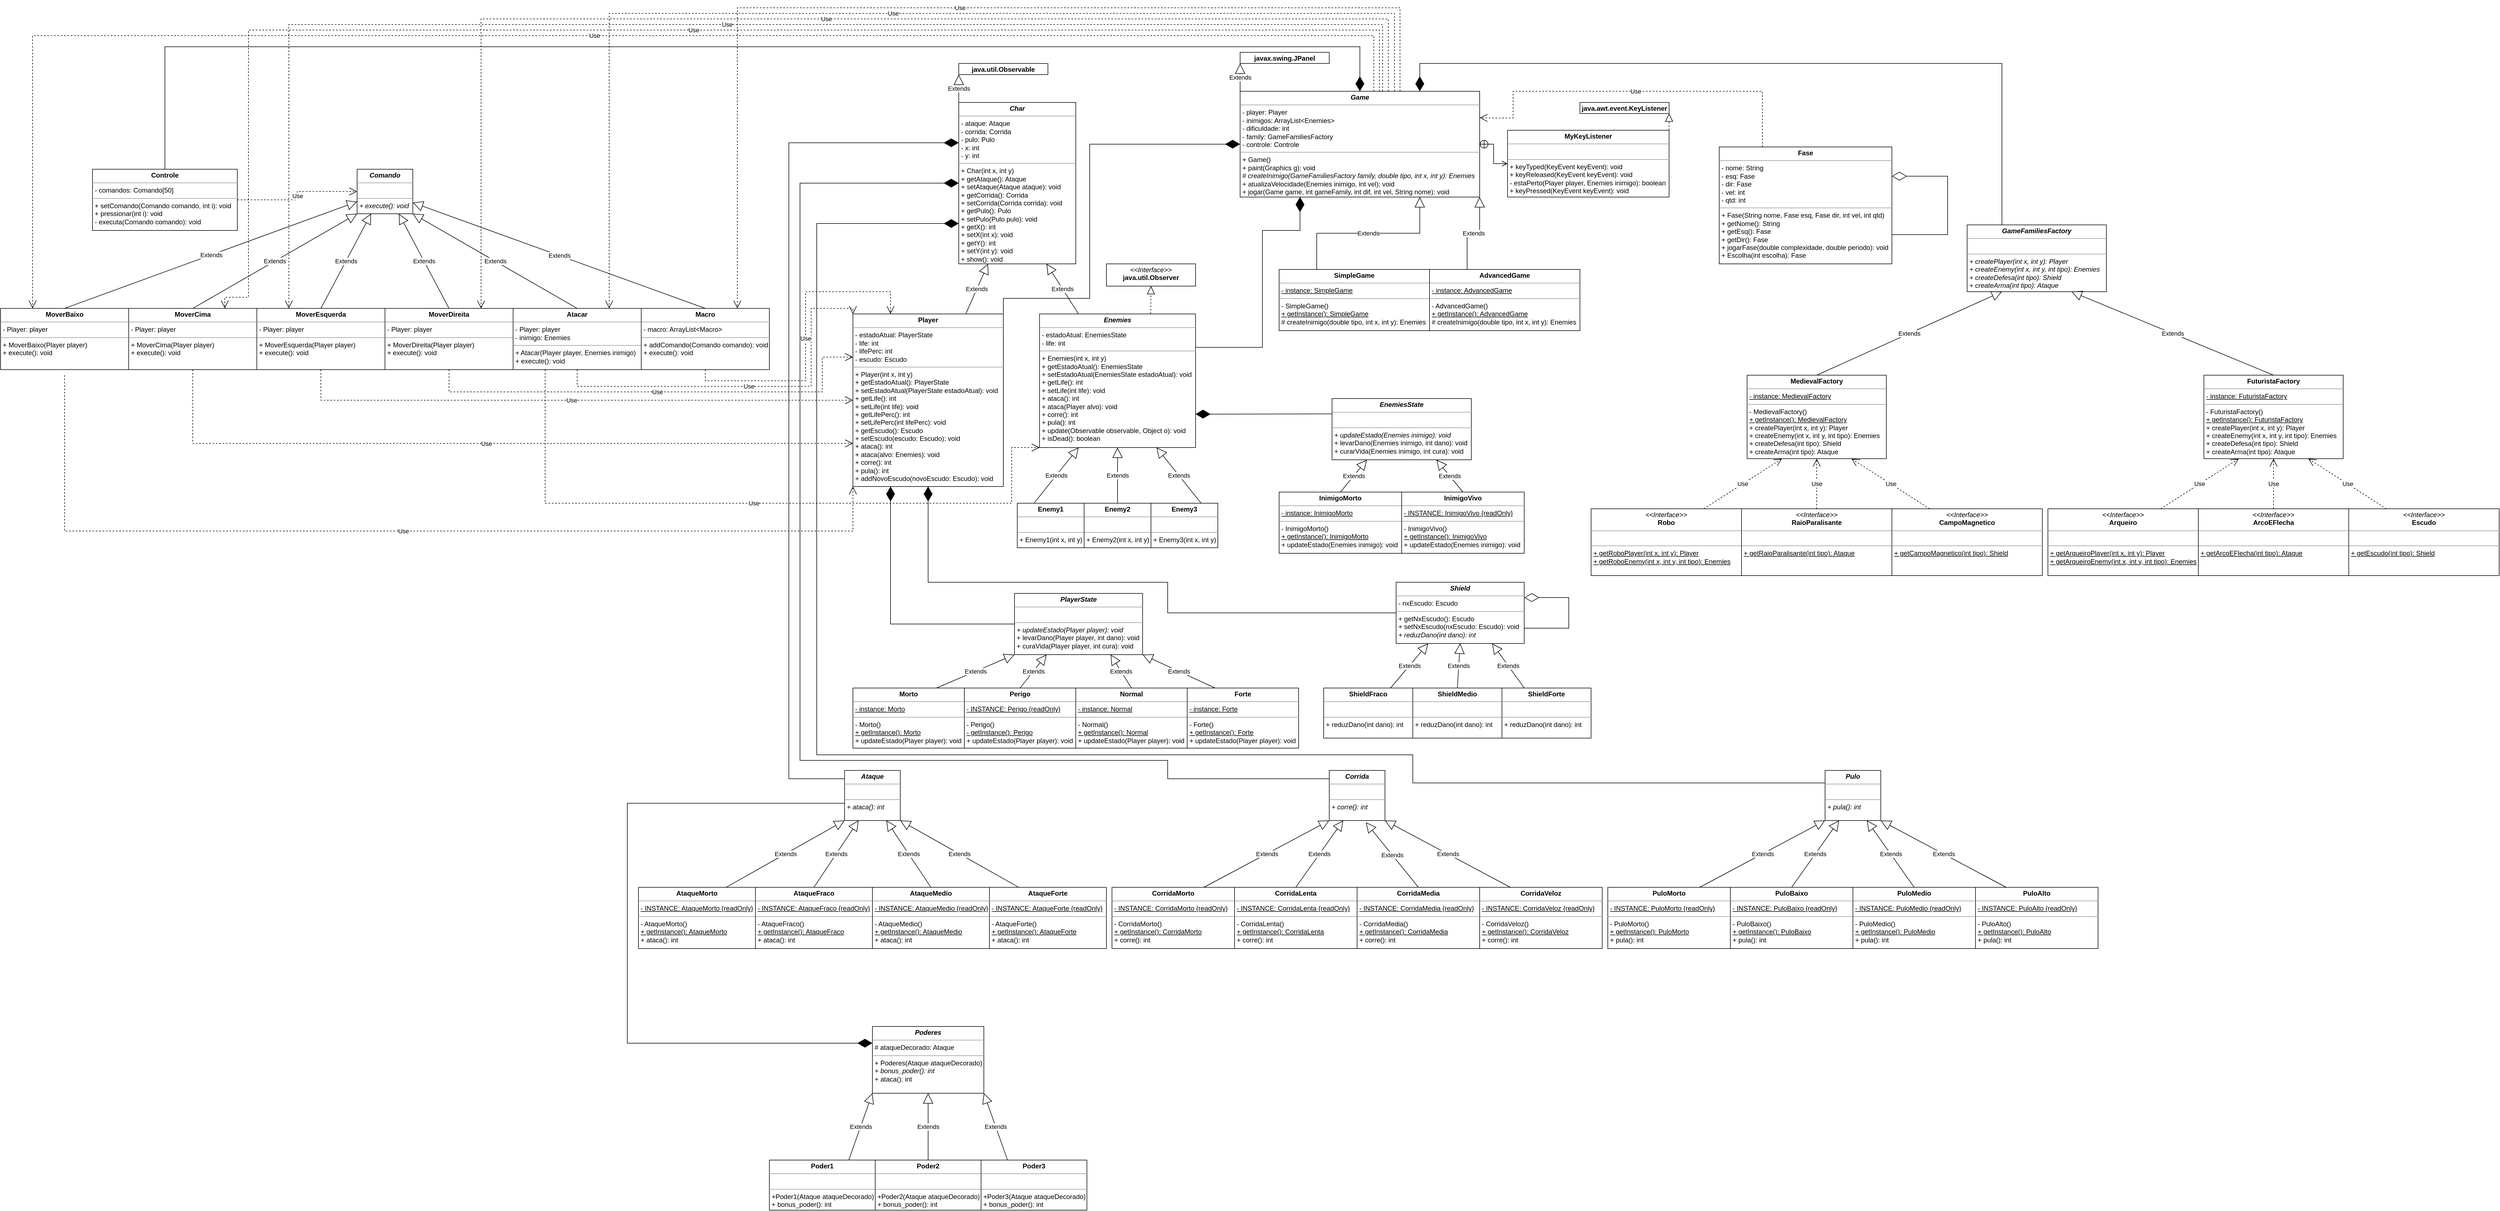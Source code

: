 <mxfile version="16.5.1" type="device"><diagram name="Page-1" id="c4acf3e9-155e-7222-9cf6-157b1a14988f"><mxGraphModel dx="4058" dy="3344" grid="1" gridSize="10" guides="1" tooltips="1" connect="1" arrows="1" fold="1" page="1" pageScale="1" pageWidth="850" pageHeight="1100" background="none" math="0" shadow="0"><root><mxCell id="0"/><mxCell id="1" parent="0"/><mxCell id="7eDqWyuznfXzaX9nx3oe-1" value="&lt;p style=&quot;margin: 0px ; margin-top: 4px ; text-align: center&quot;&gt;&lt;b&gt;&lt;i&gt;Ataque&lt;/i&gt;&lt;/b&gt;&lt;/p&gt;&lt;hr size=&quot;1&quot;&gt;&lt;p style=&quot;margin: 0px ; margin-left: 4px&quot;&gt;&lt;br&gt;&lt;/p&gt;&lt;hr size=&quot;1&quot;&gt;&lt;p style=&quot;margin: 0px ; margin-left: 4px&quot;&gt;&lt;i&gt;+ ataca(): int&lt;/i&gt;&lt;/p&gt;" style="verticalAlign=top;align=left;overflow=fill;fontSize=12;fontFamily=Helvetica;html=1;" parent="1" vertex="1"><mxGeometry x="715" y="330" width="100" height="90" as="geometry"/></mxCell><mxCell id="7eDqWyuznfXzaX9nx3oe-7" value="&lt;p style=&quot;margin: 0px ; margin-top: 4px ; text-align: center&quot;&gt;&lt;b&gt;&lt;i&gt;Corrida&lt;/i&gt;&lt;/b&gt;&lt;/p&gt;&lt;hr size=&quot;1&quot;&gt;&lt;p style=&quot;margin: 0px ; margin-left: 4px&quot;&gt;&lt;br&gt;&lt;/p&gt;&lt;hr size=&quot;1&quot;&gt;&lt;p style=&quot;margin: 0px ; margin-left: 4px&quot;&gt;&lt;i&gt;+ corre(): int&lt;/i&gt;&lt;/p&gt;" style="verticalAlign=top;align=left;overflow=fill;fontSize=12;fontFamily=Helvetica;html=1;" parent="1" vertex="1"><mxGeometry x="1585" y="330" width="100" height="90" as="geometry"/></mxCell><mxCell id="7eDqWyuznfXzaX9nx3oe-8" value="&lt;p style=&quot;margin: 0px ; margin-top: 4px ; text-align: center&quot;&gt;&lt;b&gt;CorridaLenta&lt;/b&gt;&lt;/p&gt;&lt;hr size=&quot;1&quot;&gt;&lt;p style=&quot;margin: 0px ; margin-left: 4px&quot;&gt;&lt;u&gt;- INSTANCE: CorridaLenta {readOnly}&lt;/u&gt;&lt;/p&gt;&lt;hr size=&quot;1&quot;&gt;&lt;p style=&quot;margin: 0px ; margin-left: 4px&quot;&gt;- CorridaLenta()&lt;/p&gt;&lt;p style=&quot;margin: 0px ; margin-left: 4px&quot;&gt;&lt;u&gt;+ getInstance(): CorridaLenta&lt;/u&gt;&lt;/p&gt;&lt;p style=&quot;margin: 0px ; margin-left: 4px&quot;&gt;+ corre(): int&lt;/p&gt;" style="verticalAlign=top;align=left;overflow=fill;fontSize=12;fontFamily=Helvetica;html=1;" parent="1" vertex="1"><mxGeometry x="1415" y="540" width="220" height="110" as="geometry"/></mxCell><mxCell id="7eDqWyuznfXzaX9nx3oe-9" value="&lt;p style=&quot;margin: 0px ; margin-top: 4px ; text-align: center&quot;&gt;&lt;b&gt;CorridaMorto&lt;/b&gt;&lt;/p&gt;&lt;hr size=&quot;1&quot;&gt;&lt;p style=&quot;margin: 0px ; margin-left: 4px&quot;&gt;&lt;u&gt;- INSTANCE: CorridaMorto {readOnly}&lt;/u&gt;&lt;/p&gt;&lt;hr size=&quot;1&quot;&gt;&lt;p style=&quot;margin: 0px ; margin-left: 4px&quot;&gt;- CorridaMorto()&lt;/p&gt;&lt;p style=&quot;margin: 0px ; margin-left: 4px&quot;&gt;&lt;u&gt;+ getInstance(): CorridaMorto&lt;/u&gt;&lt;/p&gt;&lt;p style=&quot;margin: 0px ; margin-left: 4px&quot;&gt;+ corre(): int&lt;/p&gt;" style="verticalAlign=top;align=left;overflow=fill;fontSize=12;fontFamily=Helvetica;html=1;" parent="1" vertex="1"><mxGeometry x="1195" y="540" width="220" height="110" as="geometry"/></mxCell><mxCell id="7eDqWyuznfXzaX9nx3oe-10" value="&lt;p style=&quot;margin: 0px ; margin-top: 4px ; text-align: center&quot;&gt;&lt;b&gt;CorridaVeloz&lt;/b&gt;&lt;/p&gt;&lt;hr size=&quot;1&quot;&gt;&lt;p style=&quot;margin: 0px ; margin-left: 4px&quot;&gt;&lt;u&gt;- INSTANCE: CorridaVeloz {readOnly}&lt;/u&gt;&lt;/p&gt;&lt;hr size=&quot;1&quot;&gt;&lt;p style=&quot;margin: 0px ; margin-left: 4px&quot;&gt;- CorridaVeloz()&lt;/p&gt;&lt;p style=&quot;margin: 0px ; margin-left: 4px&quot;&gt;&lt;u&gt;+ getInstance(): CorridaVeloz&lt;/u&gt;&lt;/p&gt;&lt;p style=&quot;margin: 0px ; margin-left: 4px&quot;&gt;+ corre(): int&lt;/p&gt;" style="verticalAlign=top;align=left;overflow=fill;fontSize=12;fontFamily=Helvetica;html=1;" parent="1" vertex="1"><mxGeometry x="1855" y="540" width="220" height="110" as="geometry"/></mxCell><mxCell id="7eDqWyuznfXzaX9nx3oe-11" value="&lt;p style=&quot;margin: 0px ; margin-top: 4px ; text-align: center&quot;&gt;&lt;b&gt;CorridaMedia&lt;/b&gt;&lt;/p&gt;&lt;hr size=&quot;1&quot;&gt;&lt;p style=&quot;margin: 0px ; margin-left: 4px&quot;&gt;&lt;u&gt;- INSTANCE: CorridaMedia {readOnly}&lt;/u&gt;&lt;/p&gt;&lt;hr size=&quot;1&quot;&gt;&lt;p style=&quot;margin: 0px ; margin-left: 4px&quot;&gt;- CorridaMedia()&lt;/p&gt;&lt;p style=&quot;margin: 0px ; margin-left: 4px&quot;&gt;&lt;u&gt;+ getInstance(): CorridaMedia&lt;/u&gt;&lt;/p&gt;&lt;p style=&quot;margin: 0px ; margin-left: 4px&quot;&gt;+ corre(): int&lt;/p&gt;" style="verticalAlign=top;align=left;overflow=fill;fontSize=12;fontFamily=Helvetica;html=1;" parent="1" vertex="1"><mxGeometry x="1635" y="540" width="220" height="110" as="geometry"/></mxCell><mxCell id="7eDqWyuznfXzaX9nx3oe-12" value="&lt;p style=&quot;margin: 0px ; margin-top: 4px ; text-align: center&quot;&gt;&lt;b&gt;&lt;i&gt;Pulo&lt;/i&gt;&lt;/b&gt;&lt;/p&gt;&lt;hr size=&quot;1&quot;&gt;&lt;p style=&quot;margin: 0px ; margin-left: 4px&quot;&gt;&lt;br&gt;&lt;/p&gt;&lt;hr size=&quot;1&quot;&gt;&lt;p style=&quot;margin: 0px ; margin-left: 4px&quot;&gt;&lt;i&gt;+ pula(): int&lt;/i&gt;&lt;/p&gt;" style="verticalAlign=top;align=left;overflow=fill;fontSize=12;fontFamily=Helvetica;html=1;" parent="1" vertex="1"><mxGeometry x="2475" y="330" width="100" height="90" as="geometry"/></mxCell><mxCell id="7eDqWyuznfXzaX9nx3oe-13" value="&lt;p style=&quot;margin: 0px ; margin-top: 4px ; text-align: center&quot;&gt;&lt;b&gt;PuloBaixo&lt;/b&gt;&lt;/p&gt;&lt;hr size=&quot;1&quot;&gt;&lt;p style=&quot;margin: 0px ; margin-left: 4px&quot;&gt;&lt;u&gt;- INSTANCE: PuloBaixo {readOnly}&lt;/u&gt;&lt;/p&gt;&lt;hr size=&quot;1&quot;&gt;&lt;p style=&quot;margin: 0px ; margin-left: 4px&quot;&gt;- PuloBaixo()&lt;/p&gt;&lt;p style=&quot;margin: 0px ; margin-left: 4px&quot;&gt;&lt;u&gt;+ getInstance(): PuloBaixo&lt;/u&gt;&lt;/p&gt;&lt;p style=&quot;margin: 0px ; margin-left: 4px&quot;&gt;+ pula(): int&lt;/p&gt;" style="verticalAlign=top;align=left;overflow=fill;fontSize=12;fontFamily=Helvetica;html=1;" parent="1" vertex="1"><mxGeometry x="2305" y="540" width="220" height="110" as="geometry"/></mxCell><mxCell id="7eDqWyuznfXzaX9nx3oe-14" value="&lt;p style=&quot;margin: 0px ; margin-top: 4px ; text-align: center&quot;&gt;&lt;b&gt;PuloMorto&lt;/b&gt;&lt;/p&gt;&lt;hr size=&quot;1&quot;&gt;&lt;p style=&quot;margin: 0px ; margin-left: 4px&quot;&gt;&lt;u&gt;- INSTANCE: PuloMorto {readOnly}&lt;/u&gt;&lt;/p&gt;&lt;hr size=&quot;1&quot;&gt;&lt;p style=&quot;margin: 0px ; margin-left: 4px&quot;&gt;- PuloMorto()&lt;/p&gt;&lt;p style=&quot;margin: 0px ; margin-left: 4px&quot;&gt;&lt;u&gt;+ getInstance(): PuloMorto&lt;/u&gt;&lt;/p&gt;&lt;p style=&quot;margin: 0px ; margin-left: 4px&quot;&gt;+ pula(): int&lt;/p&gt;" style="verticalAlign=top;align=left;overflow=fill;fontSize=12;fontFamily=Helvetica;html=1;" parent="1" vertex="1"><mxGeometry x="2085" y="540" width="220" height="110" as="geometry"/></mxCell><mxCell id="7eDqWyuznfXzaX9nx3oe-15" value="&lt;p style=&quot;margin: 0px ; margin-top: 4px ; text-align: center&quot;&gt;&lt;b&gt;PuloAlto&lt;/b&gt;&lt;/p&gt;&lt;hr size=&quot;1&quot;&gt;&lt;p style=&quot;margin: 0px ; margin-left: 4px&quot;&gt;&lt;u&gt;- INSTANCE: PuloAlto {readOnly}&lt;/u&gt;&lt;/p&gt;&lt;hr size=&quot;1&quot;&gt;&lt;p style=&quot;margin: 0px ; margin-left: 4px&quot;&gt;- PuloAlto()&lt;/p&gt;&lt;p style=&quot;margin: 0px ; margin-left: 4px&quot;&gt;&lt;u&gt;+ getInstance(): PuloAlto&lt;/u&gt;&lt;/p&gt;&lt;p style=&quot;margin: 0px ; margin-left: 4px&quot;&gt;+ pula(): int&lt;/p&gt;" style="verticalAlign=top;align=left;overflow=fill;fontSize=12;fontFamily=Helvetica;html=1;" parent="1" vertex="1"><mxGeometry x="2745" y="540" width="220" height="110" as="geometry"/></mxCell><mxCell id="7eDqWyuznfXzaX9nx3oe-16" value="&lt;p style=&quot;margin: 0px ; margin-top: 4px ; text-align: center&quot;&gt;&lt;b&gt;PuloMedio&lt;/b&gt;&lt;/p&gt;&lt;hr size=&quot;1&quot;&gt;&lt;p style=&quot;margin: 0px ; margin-left: 4px&quot;&gt;&lt;u&gt;- INSTANCE: PuloMedio {readOnly}&lt;/u&gt;&lt;/p&gt;&lt;hr size=&quot;1&quot;&gt;&lt;p style=&quot;margin: 0px ; margin-left: 4px&quot;&gt;- PuloMedio()&lt;/p&gt;&lt;p style=&quot;margin: 0px ; margin-left: 4px&quot;&gt;&lt;u&gt;+ getInstance(): PuloMedio&lt;/u&gt;&lt;/p&gt;&lt;p style=&quot;margin: 0px ; margin-left: 4px&quot;&gt;+ pula(): int&lt;/p&gt;" style="verticalAlign=top;align=left;overflow=fill;fontSize=12;fontFamily=Helvetica;html=1;" parent="1" vertex="1"><mxGeometry x="2525" y="540" width="220" height="110" as="geometry"/></mxCell><mxCell id="7eDqWyuznfXzaX9nx3oe-17" value="&lt;p style=&quot;margin: 0px ; margin-top: 4px ; text-align: center&quot;&gt;&lt;b&gt;&lt;i&gt;Poderes&lt;/i&gt;&lt;/b&gt;&lt;/p&gt;&lt;hr size=&quot;1&quot;&gt;&lt;p style=&quot;margin: 0px ; margin-left: 4px&quot;&gt;# ataqueDecorado: Ataque&lt;/p&gt;&lt;hr size=&quot;1&quot;&gt;&lt;p style=&quot;margin: 0px ; margin-left: 4px&quot;&gt;+ Poderes(Ataque ataqueDecorado)&lt;/p&gt;&lt;p style=&quot;margin: 0px ; margin-left: 4px&quot;&gt;&lt;i&gt;+ bonus_poder(): int&lt;/i&gt;&lt;/p&gt;&lt;p style=&quot;margin: 0px ; margin-left: 4px&quot;&gt;+ ataca(): int&lt;/p&gt;" style="verticalAlign=top;align=left;overflow=fill;fontSize=12;fontFamily=Helvetica;html=1;" parent="1" vertex="1"><mxGeometry x="765" y="790" width="200" height="120" as="geometry"/></mxCell><mxCell id="7eDqWyuznfXzaX9nx3oe-19" value="&lt;p style=&quot;margin: 0px ; margin-top: 4px ; text-align: center&quot;&gt;&lt;b&gt;Poder1&lt;/b&gt;&lt;/p&gt;&lt;hr size=&quot;1&quot;&gt;&lt;p style=&quot;margin: 0px ; margin-left: 4px&quot;&gt;&lt;br&gt;&lt;/p&gt;&lt;hr size=&quot;1&quot;&gt;&lt;p style=&quot;margin: 0px ; margin-left: 4px&quot;&gt;&lt;span&gt;+Poder1(Ataque ataqueDecorado)&lt;/span&gt;&lt;br&gt;&lt;/p&gt;&lt;p style=&quot;margin: 0px ; margin-left: 4px&quot;&gt;+ bonus_poder(): int&lt;span&gt;&lt;br&gt;&lt;/span&gt;&lt;/p&gt;" style="verticalAlign=top;align=left;overflow=fill;fontSize=12;fontFamily=Helvetica;html=1;" parent="1" vertex="1"><mxGeometry x="580" y="1030" width="190" height="90" as="geometry"/></mxCell><mxCell id="7eDqWyuznfXzaX9nx3oe-27" value="Extends" style="endArrow=block;endSize=16;endFill=0;html=1;rounded=0;entryX=0.5;entryY=1;entryDx=0;entryDy=0;exitX=0.5;exitY=0;exitDx=0;exitDy=0;" parent="1" source="7eDqWyuznfXzaX9nx3oe-64" target="7eDqWyuznfXzaX9nx3oe-17" edge="1"><mxGeometry width="160" relative="1" as="geometry"><mxPoint x="1030" y="812" as="sourcePoint"/><mxPoint x="1250" y="612" as="targetPoint"/></mxGeometry></mxCell><mxCell id="7eDqWyuznfXzaX9nx3oe-34" value="Extends" style="endArrow=block;endSize=16;endFill=0;html=1;rounded=0;exitX=0.75;exitY=0;exitDx=0;exitDy=0;entryX=0;entryY=1;entryDx=0;entryDy=0;" parent="1" source="7eDqWyuznfXzaX9nx3oe-19" target="7eDqWyuznfXzaX9nx3oe-17" edge="1"><mxGeometry width="160" relative="1" as="geometry"><mxPoint x="1030" y="602" as="sourcePoint"/><mxPoint x="1200" y="592" as="targetPoint"/></mxGeometry></mxCell><mxCell id="7eDqWyuznfXzaX9nx3oe-35" value="Extends" style="endArrow=block;endSize=16;endFill=0;html=1;rounded=0;exitX=0.25;exitY=0;exitDx=0;exitDy=0;entryX=1;entryY=1;entryDx=0;entryDy=0;" parent="1" source="7eDqWyuznfXzaX9nx3oe-65" target="7eDqWyuznfXzaX9nx3oe-17" edge="1"><mxGeometry width="160" relative="1" as="geometry"><mxPoint x="1215" y="872" as="sourcePoint"/><mxPoint x="1260" y="622" as="targetPoint"/></mxGeometry></mxCell><mxCell id="7eDqWyuznfXzaX9nx3oe-47" value="&lt;p style=&quot;margin: 0px ; margin-top: 4px ; text-align: center&quot;&gt;&lt;b&gt;&lt;i&gt;PlayerState&lt;/i&gt;&lt;/b&gt;&lt;/p&gt;&lt;hr size=&quot;1&quot;&gt;&lt;p style=&quot;margin: 0px ; margin-left: 4px&quot;&gt;&lt;br&gt;&lt;/p&gt;&lt;hr size=&quot;1&quot;&gt;&lt;p style=&quot;margin: 0px ; margin-left: 4px&quot;&gt;&lt;i&gt;+ updateEstado(Player player): void&lt;/i&gt;&lt;/p&gt;&lt;p style=&quot;margin: 0px ; margin-left: 4px&quot;&gt;+ levarDano(Player player, int dano): void&lt;/p&gt;&lt;p style=&quot;margin: 0px ; margin-left: 4px&quot;&gt;+ curaVida(Player player, int cura): void&lt;/p&gt;" style="verticalAlign=top;align=left;overflow=fill;fontSize=12;fontFamily=Helvetica;html=1;" parent="1" vertex="1"><mxGeometry x="1020" y="12" width="230" height="110" as="geometry"/></mxCell><mxCell id="7eDqWyuznfXzaX9nx3oe-48" value="&lt;p style=&quot;margin: 0px ; margin-top: 4px ; text-align: center&quot;&gt;&lt;b&gt;Morto&lt;/b&gt;&lt;/p&gt;&lt;hr size=&quot;1&quot;&gt;&lt;p style=&quot;margin: 0px ; margin-left: 4px&quot;&gt;&lt;u&gt;- instance: Morto&lt;/u&gt;&lt;/p&gt;&lt;hr size=&quot;1&quot;&gt;&lt;p style=&quot;margin: 0px ; margin-left: 4px&quot;&gt;- Morto()&lt;/p&gt;&lt;p style=&quot;margin: 0px ; margin-left: 4px&quot;&gt;&lt;u&gt;+ getInstance(): Morto&lt;/u&gt;&lt;/p&gt;&lt;p style=&quot;margin: 0px ; margin-left: 4px&quot;&gt;+ updateEstado(Player player): void&lt;/p&gt;" style="verticalAlign=top;align=left;overflow=fill;fontSize=12;fontFamily=Helvetica;html=1;" parent="1" vertex="1"><mxGeometry x="730" y="182" width="200" height="108" as="geometry"/></mxCell><mxCell id="7eDqWyuznfXzaX9nx3oe-52" value="&lt;p style=&quot;margin: 0px ; margin-top: 4px ; text-align: center&quot;&gt;&lt;b&gt;Perigo&lt;/b&gt;&lt;/p&gt;&lt;hr size=&quot;1&quot;&gt;&lt;p style=&quot;margin: 0px ; margin-left: 4px&quot;&gt;&lt;u&gt;- INSTANCE: Perigo {readOnly}&lt;/u&gt;&lt;/p&gt;&lt;hr size=&quot;1&quot;&gt;&lt;p style=&quot;margin: 0px ; margin-left: 4px&quot;&gt;- Perigo()&lt;/p&gt;&lt;p style=&quot;margin: 0px ; margin-left: 4px&quot;&gt;&lt;u&gt;- getInstance(): Perigo&lt;/u&gt;&lt;/p&gt;&lt;p style=&quot;margin: 0px ; margin-left: 4px&quot;&gt;+ updateEstado(Player player): void&lt;/p&gt;" style="verticalAlign=top;align=left;overflow=fill;fontSize=12;fontFamily=Helvetica;html=1;" parent="1" vertex="1"><mxGeometry x="930" y="182" width="200" height="108" as="geometry"/></mxCell><mxCell id="7eDqWyuznfXzaX9nx3oe-53" value="&lt;p style=&quot;margin: 0px ; margin-top: 4px ; text-align: center&quot;&gt;&lt;b&gt;Normal&lt;/b&gt;&lt;/p&gt;&lt;hr size=&quot;1&quot;&gt;&lt;p style=&quot;margin: 0px ; margin-left: 4px&quot;&gt;&lt;u&gt;- instance: Normal&lt;/u&gt;&lt;/p&gt;&lt;hr size=&quot;1&quot;&gt;&lt;p style=&quot;margin: 0px ; margin-left: 4px&quot;&gt;- Normal()&lt;/p&gt;&lt;p style=&quot;margin: 0px ; margin-left: 4px&quot;&gt;&lt;u&gt;+ getInstance(): Normal&lt;/u&gt;&lt;/p&gt;&lt;p style=&quot;margin: 0px ; margin-left: 4px&quot;&gt;+ updateEstado(Player player): void&lt;/p&gt;" style="verticalAlign=top;align=left;overflow=fill;fontSize=12;fontFamily=Helvetica;html=1;" parent="1" vertex="1"><mxGeometry x="1130" y="182" width="200" height="108" as="geometry"/></mxCell><mxCell id="7eDqWyuznfXzaX9nx3oe-54" value="&lt;p style=&quot;margin: 0px ; margin-top: 4px ; text-align: center&quot;&gt;&lt;b&gt;Forte&lt;/b&gt;&lt;/p&gt;&lt;hr size=&quot;1&quot;&gt;&lt;p style=&quot;margin: 0px ; margin-left: 4px&quot;&gt;&lt;u&gt;- instance: Forte&lt;/u&gt;&lt;/p&gt;&lt;hr size=&quot;1&quot;&gt;&lt;p style=&quot;margin: 0px ; margin-left: 4px&quot;&gt;- Forte()&lt;/p&gt;&lt;p style=&quot;margin: 0px ; margin-left: 4px&quot;&gt;&lt;u&gt;+ getInstance(): Forte&lt;/u&gt;&lt;/p&gt;&lt;p style=&quot;margin: 0px ; margin-left: 4px&quot;&gt;+ updateEstado(Player player): void&lt;/p&gt;" style="verticalAlign=top;align=left;overflow=fill;fontSize=12;fontFamily=Helvetica;html=1;" parent="1" vertex="1"><mxGeometry x="1330" y="182" width="200" height="108" as="geometry"/></mxCell><mxCell id="7eDqWyuznfXzaX9nx3oe-56" value="Extends" style="endArrow=block;endSize=16;endFill=0;html=1;rounded=0;exitX=0.5;exitY=0;exitDx=0;exitDy=0;entryX=0.25;entryY=1;entryDx=0;entryDy=0;" parent="1" source="7eDqWyuznfXzaX9nx3oe-52" target="7eDqWyuznfXzaX9nx3oe-47" edge="1"><mxGeometry width="160" relative="1" as="geometry"><mxPoint x="940" y="172" as="sourcePoint"/><mxPoint x="1100" y="172" as="targetPoint"/></mxGeometry></mxCell><mxCell id="7eDqWyuznfXzaX9nx3oe-57" value="Extends" style="endArrow=block;endSize=16;endFill=0;html=1;rounded=0;exitX=0.5;exitY=0;exitDx=0;exitDy=0;entryX=0.75;entryY=1;entryDx=0;entryDy=0;" parent="1" source="7eDqWyuznfXzaX9nx3oe-53" target="7eDqWyuznfXzaX9nx3oe-47" edge="1"><mxGeometry width="160" relative="1" as="geometry"><mxPoint x="950" y="182" as="sourcePoint"/><mxPoint x="1110" y="182" as="targetPoint"/></mxGeometry></mxCell><mxCell id="7eDqWyuznfXzaX9nx3oe-58" value="Extends" style="endArrow=block;endSize=16;endFill=0;html=1;rounded=0;entryX=1;entryY=1;entryDx=0;entryDy=0;exitX=0.25;exitY=0;exitDx=0;exitDy=0;" parent="1" source="7eDqWyuznfXzaX9nx3oe-54" target="7eDqWyuznfXzaX9nx3oe-47" edge="1"><mxGeometry width="160" relative="1" as="geometry"><mxPoint x="960" y="192" as="sourcePoint"/><mxPoint x="1120" y="192" as="targetPoint"/></mxGeometry></mxCell><mxCell id="7eDqWyuznfXzaX9nx3oe-59" value="Extends" style="endArrow=block;endSize=16;endFill=0;html=1;rounded=0;exitX=0.75;exitY=0;exitDx=0;exitDy=0;entryX=0;entryY=1;entryDx=0;entryDy=0;" parent="1" source="7eDqWyuznfXzaX9nx3oe-48" target="7eDqWyuznfXzaX9nx3oe-47" edge="1"><mxGeometry width="160" relative="1" as="geometry"><mxPoint x="970" y="202" as="sourcePoint"/><mxPoint x="1130" y="202" as="targetPoint"/></mxGeometry></mxCell><mxCell id="7eDqWyuznfXzaX9nx3oe-60" value="&lt;p style=&quot;margin: 0px ; margin-top: 4px ; text-align: center&quot;&gt;&lt;b&gt;&lt;i&gt;EnemiesState&lt;/i&gt;&lt;/b&gt;&lt;/p&gt;&lt;hr size=&quot;1&quot;&gt;&lt;p style=&quot;margin: 0px ; margin-left: 4px&quot;&gt;&lt;br&gt;&lt;/p&gt;&lt;hr size=&quot;1&quot;&gt;&lt;p style=&quot;margin: 0px ; margin-left: 4px&quot;&gt;&lt;i&gt;+ updateEstado(Enemies inimigo): void&lt;/i&gt;&lt;/p&gt;&lt;p style=&quot;margin: 0px ; margin-left: 4px&quot;&gt;+ levarDano(Enemies inimigo, int dano): void&lt;/p&gt;&lt;p style=&quot;margin: 0px ; margin-left: 4px&quot;&gt;+ curarVida(Enemies inimigo, int cura): void&lt;/p&gt;" style="verticalAlign=top;align=left;overflow=fill;fontSize=12;fontFamily=Helvetica;html=1;" parent="1" vertex="1"><mxGeometry x="1590" y="-338" width="250" height="110" as="geometry"/></mxCell><mxCell id="7eDqWyuznfXzaX9nx3oe-61" value="&lt;p style=&quot;margin: 0px ; margin-top: 4px ; text-align: center&quot;&gt;&lt;b&gt;InimigoMorto&lt;/b&gt;&lt;/p&gt;&lt;hr size=&quot;1&quot;&gt;&lt;p style=&quot;margin: 0px ; margin-left: 4px&quot;&gt;&lt;u&gt;- instance: InimigoMorto&lt;/u&gt;&lt;/p&gt;&lt;hr size=&quot;1&quot;&gt;&lt;p style=&quot;margin: 0px ; margin-left: 4px&quot;&gt;- InimigoMorto()&lt;/p&gt;&lt;p style=&quot;margin: 0px ; margin-left: 4px&quot;&gt;&lt;u&gt;+ getInstance(): InimigoMorto&lt;/u&gt;&lt;/p&gt;&lt;p style=&quot;margin: 0px ; margin-left: 4px&quot;&gt;+ updateEstado(Enemies inimigo): void&lt;/p&gt;" style="verticalAlign=top;align=left;overflow=fill;fontSize=12;fontFamily=Helvetica;html=1;" parent="1" vertex="1"><mxGeometry x="1495" y="-170" width="220" height="110" as="geometry"/></mxCell><mxCell id="7eDqWyuznfXzaX9nx3oe-63" value="&lt;p style=&quot;margin: 0px ; margin-top: 4px ; text-align: center&quot;&gt;&lt;b&gt;InimigoVivo&lt;/b&gt;&lt;/p&gt;&lt;hr size=&quot;1&quot;&gt;&lt;p style=&quot;margin: 0px ; margin-left: 4px&quot;&gt;&lt;u&gt;- INSTANCE: InimigoVivo {readOnly}&lt;/u&gt;&lt;/p&gt;&lt;hr size=&quot;1&quot;&gt;&lt;p style=&quot;margin: 0px ; margin-left: 4px&quot;&gt;- InimigoVivo()&lt;/p&gt;&lt;p style=&quot;margin: 0px ; margin-left: 4px&quot;&gt;&lt;u&gt;+ getInstance(): InimigoVivo&lt;/u&gt;&lt;/p&gt;&lt;p style=&quot;margin: 0px ; margin-left: 4px&quot;&gt;+ updateEstado(Enemies inimigo): void&lt;/p&gt;" style="verticalAlign=top;align=left;overflow=fill;fontSize=12;fontFamily=Helvetica;html=1;" parent="1" vertex="1"><mxGeometry x="1715" y="-170" width="220" height="110" as="geometry"/></mxCell><mxCell id="7eDqWyuznfXzaX9nx3oe-64" value="&lt;p style=&quot;margin: 0px ; margin-top: 4px ; text-align: center&quot;&gt;&lt;b&gt;Poder2&lt;/b&gt;&lt;/p&gt;&lt;hr size=&quot;1&quot;&gt;&lt;p style=&quot;margin: 0px ; margin-left: 4px&quot;&gt;&lt;br&gt;&lt;/p&gt;&lt;hr size=&quot;1&quot;&gt;&lt;p style=&quot;margin: 0px ; margin-left: 4px&quot;&gt;&lt;span&gt;+Poder2(Ataque ataqueDecorado)&lt;/span&gt;&lt;br&gt;&lt;/p&gt;&lt;p style=&quot;margin: 0px ; margin-left: 4px&quot;&gt;+ bonus_poder(): int&lt;span&gt;&lt;br&gt;&lt;/span&gt;&lt;/p&gt;" style="verticalAlign=top;align=left;overflow=fill;fontSize=12;fontFamily=Helvetica;html=1;" parent="1" vertex="1"><mxGeometry x="770" y="1030" width="190" height="90" as="geometry"/></mxCell><mxCell id="7eDqWyuznfXzaX9nx3oe-65" value="&lt;p style=&quot;margin: 0px ; margin-top: 4px ; text-align: center&quot;&gt;&lt;b&gt;Poder3&lt;/b&gt;&lt;/p&gt;&lt;hr size=&quot;1&quot;&gt;&lt;p style=&quot;margin: 0px ; margin-left: 4px&quot;&gt;&lt;br&gt;&lt;/p&gt;&lt;hr size=&quot;1&quot;&gt;&lt;p style=&quot;margin: 0px ; margin-left: 4px&quot;&gt;&lt;span&gt;+Poder3(Ataque ataqueDecorado)&lt;/span&gt;&lt;br&gt;&lt;/p&gt;&lt;p style=&quot;margin: 0px ; margin-left: 4px&quot;&gt;+ bonus_poder(): int&lt;span&gt;&lt;br&gt;&lt;/span&gt;&lt;/p&gt;" style="verticalAlign=top;align=left;overflow=fill;fontSize=12;fontFamily=Helvetica;html=1;" parent="1" vertex="1"><mxGeometry x="960" y="1030" width="190" height="90" as="geometry"/></mxCell><mxCell id="7eDqWyuznfXzaX9nx3oe-67" value="Extends" style="endArrow=block;endSize=16;endFill=0;html=1;rounded=0;entryX=0.25;entryY=1;entryDx=0;entryDy=0;exitX=0.5;exitY=0;exitDx=0;exitDy=0;" parent="1" source="7eDqWyuznfXzaX9nx3oe-61" target="7eDqWyuznfXzaX9nx3oe-60" edge="1"><mxGeometry width="160" relative="1" as="geometry"><mxPoint x="1390" y="32" as="sourcePoint"/><mxPoint x="1550" y="32" as="targetPoint"/></mxGeometry></mxCell><mxCell id="7eDqWyuznfXzaX9nx3oe-68" value="Extends" style="endArrow=block;endSize=16;endFill=0;html=1;rounded=0;entryX=0.75;entryY=1;entryDx=0;entryDy=0;exitX=0.5;exitY=0;exitDx=0;exitDy=0;" parent="1" source="7eDqWyuznfXzaX9nx3oe-63" target="7eDqWyuznfXzaX9nx3oe-60" edge="1"><mxGeometry width="160" relative="1" as="geometry"><mxPoint x="1530" y="52" as="sourcePoint"/><mxPoint x="1577.5" y="-28" as="targetPoint"/></mxGeometry></mxCell><mxCell id="7eDqWyuznfXzaX9nx3oe-69" value="&lt;p style=&quot;margin: 0px ; margin-top: 4px ; text-align: center&quot;&gt;&lt;b&gt;&lt;i&gt;Shield&lt;/i&gt;&lt;/b&gt;&lt;/p&gt;&lt;hr size=&quot;1&quot;&gt;&lt;p style=&quot;margin: 0px ; margin-left: 4px&quot;&gt;- nxEscudo: Escudo&lt;/p&gt;&lt;hr size=&quot;1&quot;&gt;&lt;p style=&quot;margin: 0px ; margin-left: 4px&quot;&gt;+ getNxEscudo(): Escudo&lt;/p&gt;&lt;p style=&quot;margin: 0px ; margin-left: 4px&quot;&gt;+ setNxEscudo(nxEscudo: Escudo): void&lt;/p&gt;&lt;p style=&quot;margin: 0px ; margin-left: 4px&quot;&gt;&lt;i&gt;+ reduzDano(int dano): int&lt;/i&gt;&lt;/p&gt;" style="verticalAlign=top;align=left;overflow=fill;fontSize=12;fontFamily=Helvetica;html=1;" parent="1" vertex="1"><mxGeometry x="1705" y="-8" width="230" height="110" as="geometry"/></mxCell><mxCell id="7eDqWyuznfXzaX9nx3oe-70" value="&lt;p style=&quot;margin: 0px ; margin-top: 4px ; text-align: center&quot;&gt;&lt;b&gt;ShieldFraco&lt;/b&gt;&lt;/p&gt;&lt;hr size=&quot;1&quot;&gt;&lt;p style=&quot;margin: 0px ; margin-left: 4px&quot;&gt;&lt;br&gt;&lt;/p&gt;&lt;hr size=&quot;1&quot;&gt;&lt;p style=&quot;margin: 0px ; margin-left: 4px&quot;&gt;+ reduzDano(int dano): int&lt;/p&gt;" style="verticalAlign=top;align=left;overflow=fill;fontSize=12;fontFamily=Helvetica;html=1;" parent="1" vertex="1"><mxGeometry x="1575" y="182" width="160" height="90" as="geometry"/></mxCell><mxCell id="7eDqWyuznfXzaX9nx3oe-73" value="&lt;p style=&quot;margin: 0px ; margin-top: 4px ; text-align: center&quot;&gt;&lt;b&gt;ShieldMedio&lt;/b&gt;&lt;/p&gt;&lt;hr size=&quot;1&quot;&gt;&lt;p style=&quot;margin: 0px ; margin-left: 4px&quot;&gt;&lt;br&gt;&lt;/p&gt;&lt;hr size=&quot;1&quot;&gt;&lt;p style=&quot;margin: 0px ; margin-left: 4px&quot;&gt;+ reduzDano(int dano): int&lt;/p&gt;" style="verticalAlign=top;align=left;overflow=fill;fontSize=12;fontFamily=Helvetica;html=1;" parent="1" vertex="1"><mxGeometry x="1735" y="182" width="160" height="90" as="geometry"/></mxCell><mxCell id="7eDqWyuznfXzaX9nx3oe-74" value="&lt;p style=&quot;margin: 0px ; margin-top: 4px ; text-align: center&quot;&gt;&lt;b&gt;ShieldForte&lt;/b&gt;&lt;/p&gt;&lt;hr size=&quot;1&quot;&gt;&lt;p style=&quot;margin: 0px ; margin-left: 4px&quot;&gt;&lt;br&gt;&lt;/p&gt;&lt;hr size=&quot;1&quot;&gt;&lt;p style=&quot;margin: 0px ; margin-left: 4px&quot;&gt;+ reduzDano(int dano): int&lt;/p&gt;" style="verticalAlign=top;align=left;overflow=fill;fontSize=12;fontFamily=Helvetica;html=1;" parent="1" vertex="1"><mxGeometry x="1895" y="182" width="160" height="90" as="geometry"/></mxCell><mxCell id="7eDqWyuznfXzaX9nx3oe-76" value="Extends" style="endArrow=block;endSize=16;endFill=0;html=1;rounded=0;exitX=0.75;exitY=0;exitDx=0;exitDy=0;entryX=0.25;entryY=1;entryDx=0;entryDy=0;" parent="1" source="7eDqWyuznfXzaX9nx3oe-70" target="7eDqWyuznfXzaX9nx3oe-69" edge="1"><mxGeometry width="160" relative="1" as="geometry"><mxPoint x="1405" y="552" as="sourcePoint"/><mxPoint x="1565" y="552" as="targetPoint"/></mxGeometry></mxCell><mxCell id="7eDqWyuznfXzaX9nx3oe-77" value="Extends" style="endArrow=block;endSize=16;endFill=0;html=1;rounded=0;exitX=0.25;exitY=0;exitDx=0;exitDy=0;entryX=0.75;entryY=1;entryDx=0;entryDy=0;" parent="1" source="7eDqWyuznfXzaX9nx3oe-74" target="7eDqWyuznfXzaX9nx3oe-69" edge="1"><mxGeometry width="160" relative="1" as="geometry"><mxPoint x="1355" y="532" as="sourcePoint"/><mxPoint x="1422.5" y="452" as="targetPoint"/></mxGeometry></mxCell><mxCell id="7eDqWyuznfXzaX9nx3oe-78" value="Extends" style="endArrow=block;endSize=16;endFill=0;html=1;rounded=0;exitX=0.5;exitY=0;exitDx=0;exitDy=0;entryX=0.5;entryY=1;entryDx=0;entryDy=0;" parent="1" source="7eDqWyuznfXzaX9nx3oe-73" target="7eDqWyuznfXzaX9nx3oe-69" edge="1"><mxGeometry width="160" relative="1" as="geometry"><mxPoint x="1365" y="542" as="sourcePoint"/><mxPoint x="1432.5" y="462" as="targetPoint"/></mxGeometry></mxCell><mxCell id="7eDqWyuznfXzaX9nx3oe-79" value="&lt;p style=&quot;margin: 0px ; margin-top: 4px ; text-align: center&quot;&gt;&lt;b&gt;&lt;i&gt;Char&lt;/i&gt;&lt;/b&gt;&lt;/p&gt;&lt;hr size=&quot;1&quot;&gt;&lt;p style=&quot;margin: 0px ; margin-left: 4px&quot;&gt;- ataque: Ataque&lt;/p&gt;&lt;p style=&quot;margin: 0px ; margin-left: 4px&quot;&gt;- corrida: Corrida&lt;/p&gt;&lt;p style=&quot;margin: 0px ; margin-left: 4px&quot;&gt;- pulo: Pulo&lt;/p&gt;&lt;p style=&quot;margin: 0px ; margin-left: 4px&quot;&gt;- x: int&lt;/p&gt;&lt;p style=&quot;margin: 0px ; margin-left: 4px&quot;&gt;- y: int&lt;/p&gt;&lt;hr size=&quot;1&quot;&gt;&lt;p style=&quot;margin: 0px ; margin-left: 4px&quot;&gt;+ Char(int x, int y)&lt;/p&gt;&lt;p style=&quot;margin: 0px ; margin-left: 4px&quot;&gt;+ getAtaque(): Ataque&lt;/p&gt;&lt;p style=&quot;margin: 0px ; margin-left: 4px&quot;&gt;+ setAtaque(Ataque ataque): void&lt;/p&gt;&lt;p style=&quot;margin: 0px ; margin-left: 4px&quot;&gt;+ getCorrida(): Corrida&lt;/p&gt;&lt;p style=&quot;margin: 0px ; margin-left: 4px&quot;&gt;+ setCorrida(Corrida corrida): void&lt;/p&gt;&lt;p style=&quot;margin: 0px ; margin-left: 4px&quot;&gt;+ getPulo(): Pulo&lt;/p&gt;&lt;p style=&quot;margin: 0px ; margin-left: 4px&quot;&gt;+ setPulo(Pulo pulo): void&lt;/p&gt;&lt;p style=&quot;margin: 0px ; margin-left: 4px&quot;&gt;+ getX(): int&lt;/p&gt;&lt;p style=&quot;margin: 0px ; margin-left: 4px&quot;&gt;+ setX(int x): void&lt;/p&gt;&lt;p style=&quot;margin: 0px ; margin-left: 4px&quot;&gt;+ getY(): int&lt;/p&gt;&lt;p style=&quot;margin: 0px ; margin-left: 4px&quot;&gt;+ setY(int y): void&lt;/p&gt;&lt;p style=&quot;margin: 0px ; margin-left: 4px&quot;&gt;+ show(): void&lt;/p&gt;" style="verticalAlign=top;align=left;overflow=fill;fontSize=12;fontFamily=Helvetica;html=1;" parent="1" vertex="1"><mxGeometry x="920" y="-870" width="210" height="290" as="geometry"/></mxCell><mxCell id="7eDqWyuznfXzaX9nx3oe-84" value="&lt;p style=&quot;margin: 0px ; margin-top: 4px ; text-align: center&quot;&gt;&lt;b&gt;java.util.Observable&lt;/b&gt;&lt;/p&gt;" style="verticalAlign=top;align=left;overflow=fill;fontSize=12;fontFamily=Helvetica;html=1;" parent="1" vertex="1"><mxGeometry x="920" y="-940" width="160" height="20" as="geometry"/></mxCell><mxCell id="7eDqWyuznfXzaX9nx3oe-85" value="&lt;p style=&quot;margin: 0px ; margin-top: 4px ; text-align: center&quot;&gt;&lt;b&gt;Player&lt;/b&gt;&lt;/p&gt;&lt;hr size=&quot;1&quot;&gt;&lt;p style=&quot;margin: 0px ; margin-left: 4px&quot;&gt;- estadoAtual: PlayerState&lt;/p&gt;&lt;p style=&quot;margin: 0px ; margin-left: 4px&quot;&gt;- life: int&lt;/p&gt;&lt;p style=&quot;margin: 0px ; margin-left: 4px&quot;&gt;- lifePerc: int&lt;/p&gt;&lt;p style=&quot;margin: 0px ; margin-left: 4px&quot;&gt;- escudo: Escudo&lt;/p&gt;&lt;hr size=&quot;1&quot;&gt;&lt;p style=&quot;margin: 0px ; margin-left: 4px&quot;&gt;+ Player(int x, int y)&lt;/p&gt;&lt;p style=&quot;margin: 0px ; margin-left: 4px&quot;&gt;+ getEstadoAtual(): PlayerState&lt;/p&gt;&lt;p style=&quot;margin: 0px ; margin-left: 4px&quot;&gt;+ setEstadoAtual(PlayerState estadoAtual): void&lt;/p&gt;&lt;p style=&quot;margin: 0px ; margin-left: 4px&quot;&gt;+ getLife(): int&lt;/p&gt;&lt;p style=&quot;margin: 0px ; margin-left: 4px&quot;&gt;+ setLife(int life): void&lt;/p&gt;&lt;p style=&quot;margin: 0px ; margin-left: 4px&quot;&gt;+ getLifePerc(): int&lt;/p&gt;&lt;p style=&quot;margin: 0px ; margin-left: 4px&quot;&gt;+ setLifePerc(int lifePerc): void&lt;/p&gt;&lt;p style=&quot;margin: 0px ; margin-left: 4px&quot;&gt;+ getEscudo(): Escudo&lt;/p&gt;&lt;p style=&quot;margin: 0px ; margin-left: 4px&quot;&gt;+ setEscudo(escudo: Escudo): void&lt;/p&gt;&lt;p style=&quot;margin: 0px ; margin-left: 4px&quot;&gt;+ ataca(): int&lt;/p&gt;&lt;p style=&quot;margin: 0px ; margin-left: 4px&quot;&gt;+ ataca(alvo: Enemies): void&lt;/p&gt;&lt;p style=&quot;margin: 0px ; margin-left: 4px&quot;&gt;+ corre(): int&lt;/p&gt;&lt;p style=&quot;margin: 0px ; margin-left: 4px&quot;&gt;+ pula(): int&lt;/p&gt;&lt;p style=&quot;margin: 0px ; margin-left: 4px&quot;&gt;+ addNovoEscudo(novoEscudo: Escudo): void&lt;/p&gt;" style="verticalAlign=top;align=left;overflow=fill;fontSize=12;fontFamily=Helvetica;html=1;" parent="1" vertex="1"><mxGeometry x="730" y="-490" width="270" height="310" as="geometry"/></mxCell><mxCell id="7eDqWyuznfXzaX9nx3oe-87" value="&lt;p style=&quot;margin: 0px ; margin-top: 4px ; text-align: center&quot;&gt;&lt;b&gt;&lt;i&gt;Enemies&lt;/i&gt;&lt;/b&gt;&lt;/p&gt;&lt;hr size=&quot;1&quot;&gt;&lt;p style=&quot;margin: 0px ; margin-left: 4px&quot;&gt;- estadoAtual: EnemiesState&lt;/p&gt;&lt;p style=&quot;margin: 0px ; margin-left: 4px&quot;&gt;- life: int&lt;/p&gt;&lt;hr size=&quot;1&quot;&gt;&lt;p style=&quot;margin: 0px ; margin-left: 4px&quot;&gt;+ Enemies(int x, int y)&lt;/p&gt;&lt;p style=&quot;margin: 0px ; margin-left: 4px&quot;&gt;+ getEstadoAtual(): EnemiesState&lt;/p&gt;&lt;p style=&quot;margin: 0px ; margin-left: 4px&quot;&gt;+ setEstadoAtual(EnemiesState estadoAtual): void&lt;/p&gt;&lt;p style=&quot;margin: 0px ; margin-left: 4px&quot;&gt;+ getLife(): int&lt;/p&gt;&lt;p style=&quot;margin: 0px ; margin-left: 4px&quot;&gt;+ setLife(int life): void&lt;/p&gt;&lt;p style=&quot;margin: 0px ; margin-left: 4px&quot;&gt;+ ataca(): int&lt;/p&gt;&lt;p style=&quot;margin: 0px ; margin-left: 4px&quot;&gt;+ ataca(Player alvo): void&lt;/p&gt;&lt;p style=&quot;margin: 0px ; margin-left: 4px&quot;&gt;+ corre(): int&lt;/p&gt;&lt;p style=&quot;margin: 0px ; margin-left: 4px&quot;&gt;+ pula(): int&lt;/p&gt;&lt;p style=&quot;margin: 0px ; margin-left: 4px&quot;&gt;+ update(Observable observable, Object o): void&lt;/p&gt;&lt;p style=&quot;margin: 0px ; margin-left: 4px&quot;&gt;+ isDead(): boolean&lt;/p&gt;" style="verticalAlign=top;align=left;overflow=fill;fontSize=12;fontFamily=Helvetica;html=1;" parent="1" vertex="1"><mxGeometry x="1065" y="-490" width="280" height="240" as="geometry"/></mxCell><mxCell id="7eDqWyuznfXzaX9nx3oe-88" value="&lt;p style=&quot;margin: 0px ; margin-top: 4px ; text-align: center&quot;&gt;&lt;i&gt;&amp;lt;&amp;lt;Interface&amp;gt;&amp;gt;&lt;/i&gt;&lt;br&gt;&lt;b&gt;java.util.Observer&lt;/b&gt;&lt;/p&gt;&lt;p style=&quot;margin: 0px ; margin-left: 4px&quot;&gt;&lt;br&gt;&lt;/p&gt;" style="verticalAlign=top;align=left;overflow=fill;fontSize=12;fontFamily=Helvetica;html=1;" parent="1" vertex="1"><mxGeometry x="1185" y="-580" width="160" height="40" as="geometry"/></mxCell><mxCell id="7eDqWyuznfXzaX9nx3oe-89" value="&lt;p style=&quot;margin: 0px ; margin-top: 4px ; text-align: center&quot;&gt;&lt;b&gt;Enemy1&lt;/b&gt;&lt;/p&gt;&lt;hr size=&quot;1&quot;&gt;&lt;p style=&quot;margin: 0px ; margin-left: 4px&quot;&gt;&lt;br&gt;&lt;/p&gt;&lt;hr size=&quot;1&quot;&gt;&lt;p style=&quot;margin: 0px ; margin-left: 4px&quot;&gt;+ Enemy1(int x, int y)&lt;/p&gt;" style="verticalAlign=top;align=left;overflow=fill;fontSize=12;fontFamily=Helvetica;html=1;" parent="1" vertex="1"><mxGeometry x="1025" y="-150" width="120" height="80" as="geometry"/></mxCell><mxCell id="7eDqWyuznfXzaX9nx3oe-90" value="&lt;p style=&quot;margin: 0px ; margin-top: 4px ; text-align: center&quot;&gt;&lt;b&gt;Enemy2&lt;/b&gt;&lt;/p&gt;&lt;hr size=&quot;1&quot;&gt;&lt;p style=&quot;margin: 0px ; margin-left: 4px&quot;&gt;&lt;br&gt;&lt;/p&gt;&lt;hr size=&quot;1&quot;&gt;&lt;p style=&quot;margin: 0px ; margin-left: 4px&quot;&gt;+ Enemy2(int x, int y)&lt;/p&gt;" style="verticalAlign=top;align=left;overflow=fill;fontSize=12;fontFamily=Helvetica;html=1;" parent="1" vertex="1"><mxGeometry x="1145" y="-150" width="120" height="80" as="geometry"/></mxCell><mxCell id="7eDqWyuznfXzaX9nx3oe-91" value="&lt;p style=&quot;margin: 0px ; margin-top: 4px ; text-align: center&quot;&gt;&lt;b&gt;Enemy3&lt;/b&gt;&lt;/p&gt;&lt;hr size=&quot;1&quot;&gt;&lt;p style=&quot;margin: 0px ; margin-left: 4px&quot;&gt;&lt;br&gt;&lt;/p&gt;&lt;hr size=&quot;1&quot;&gt;&lt;p style=&quot;margin: 0px ; margin-left: 4px&quot;&gt;+ Enemy3(int x, int y)&lt;/p&gt;" style="verticalAlign=top;align=left;overflow=fill;fontSize=12;fontFamily=Helvetica;html=1;" parent="1" vertex="1"><mxGeometry x="1265" y="-150" width="120" height="80" as="geometry"/></mxCell><mxCell id="7eDqWyuznfXzaX9nx3oe-92" value="Extends" style="endArrow=block;endSize=16;endFill=0;html=1;rounded=0;exitX=0;exitY=0;exitDx=0;exitDy=0;entryX=0;entryY=1;entryDx=0;entryDy=0;" parent="1" source="7eDqWyuznfXzaX9nx3oe-79" target="7eDqWyuznfXzaX9nx3oe-84" edge="1"><mxGeometry width="160" relative="1" as="geometry"><mxPoint x="875" y="-548" as="sourcePoint"/><mxPoint x="1035" y="-548" as="targetPoint"/></mxGeometry></mxCell><mxCell id="7eDqWyuznfXzaX9nx3oe-94" value="Extends" style="endArrow=block;endSize=16;endFill=0;html=1;rounded=0;entryX=0.25;entryY=1;entryDx=0;entryDy=0;exitX=0.75;exitY=0;exitDx=0;exitDy=0;" parent="1" source="7eDqWyuznfXzaX9nx3oe-85" target="7eDqWyuznfXzaX9nx3oe-79" edge="1"><mxGeometry width="160" relative="1" as="geometry"><mxPoint x="875" y="-498" as="sourcePoint"/><mxPoint x="1035" y="-498" as="targetPoint"/></mxGeometry></mxCell><mxCell id="7eDqWyuznfXzaX9nx3oe-95" value="Extends" style="endArrow=block;endSize=16;endFill=0;html=1;rounded=0;entryX=0.75;entryY=1;entryDx=0;entryDy=0;exitX=0.25;exitY=0;exitDx=0;exitDy=0;" parent="1" source="7eDqWyuznfXzaX9nx3oe-87" target="7eDqWyuznfXzaX9nx3oe-79" edge="1"><mxGeometry width="160" relative="1" as="geometry"><mxPoint x="875" y="-288" as="sourcePoint"/><mxPoint x="1035" y="-288" as="targetPoint"/></mxGeometry></mxCell><mxCell id="7eDqWyuznfXzaX9nx3oe-99" value="Extends" style="endArrow=block;endSize=16;endFill=0;html=1;rounded=0;entryX=0.25;entryY=1;entryDx=0;entryDy=0;exitX=0.25;exitY=0;exitDx=0;exitDy=0;" parent="1" source="7eDqWyuznfXzaX9nx3oe-89" target="7eDqWyuznfXzaX9nx3oe-87" edge="1"><mxGeometry width="160" relative="1" as="geometry"><mxPoint x="1125" y="-598" as="sourcePoint"/><mxPoint x="1285" y="-598" as="targetPoint"/></mxGeometry></mxCell><mxCell id="7eDqWyuznfXzaX9nx3oe-100" value="Extends" style="endArrow=block;endSize=16;endFill=0;html=1;rounded=0;exitX=0.75;exitY=0;exitDx=0;exitDy=0;entryX=0.75;entryY=1;entryDx=0;entryDy=0;" parent="1" source="7eDqWyuznfXzaX9nx3oe-91" target="7eDqWyuznfXzaX9nx3oe-87" edge="1"><mxGeometry width="160" relative="1" as="geometry"><mxPoint x="1125" y="-598" as="sourcePoint"/><mxPoint x="1285" y="-598" as="targetPoint"/></mxGeometry></mxCell><mxCell id="7eDqWyuznfXzaX9nx3oe-101" value="Extends" style="endArrow=block;endSize=16;endFill=0;html=1;rounded=0;entryX=0.5;entryY=1;entryDx=0;entryDy=0;exitX=0.5;exitY=0;exitDx=0;exitDy=0;" parent="1" source="7eDqWyuznfXzaX9nx3oe-90" target="7eDqWyuznfXzaX9nx3oe-87" edge="1"><mxGeometry width="160" relative="1" as="geometry"><mxPoint x="1125" y="-598" as="sourcePoint"/><mxPoint x="1285" y="-598" as="targetPoint"/></mxGeometry></mxCell><mxCell id="7eDqWyuznfXzaX9nx3oe-102" value="" style="endArrow=block;dashed=1;endFill=0;endSize=12;html=1;rounded=0;exitX=0.713;exitY=-0.001;exitDx=0;exitDy=0;entryX=0.5;entryY=1;entryDx=0;entryDy=0;exitPerimeter=0;" parent="1" source="7eDqWyuznfXzaX9nx3oe-87" target="7eDqWyuznfXzaX9nx3oe-88" edge="1"><mxGeometry width="160" relative="1" as="geometry"><mxPoint x="1125" y="-598" as="sourcePoint"/><mxPoint x="1285" y="-598" as="targetPoint"/></mxGeometry></mxCell><mxCell id="7eDqWyuznfXzaX9nx3oe-104" value="" style="endArrow=diamondThin;endFill=1;endSize=24;html=1;rounded=0;edgeStyle=orthogonalEdgeStyle;exitX=0;exitY=0.75;exitDx=0;exitDy=0;entryX=0;entryY=0.25;entryDx=0;entryDy=0;" parent="1" source="7eDqWyuznfXzaX9nx3oe-1" target="7eDqWyuznfXzaX9nx3oe-17" edge="1"><mxGeometry width="160" relative="1" as="geometry"><mxPoint x="1185" y="462" as="sourcePoint"/><mxPoint x="675" y="770" as="targetPoint"/><Array as="points"><mxPoint x="715" y="389"/><mxPoint x="325" y="389"/><mxPoint x="325" y="820"/></Array></mxGeometry></mxCell><mxCell id="7eDqWyuznfXzaX9nx3oe-114" value="" style="endArrow=diamondThin;endFill=1;endSize=24;html=1;rounded=0;entryX=0;entryY=0.25;entryDx=0;entryDy=0;exitX=0;exitY=0.25;exitDx=0;exitDy=0;edgeStyle=orthogonalEdgeStyle;" parent="1" source="7eDqWyuznfXzaX9nx3oe-1" target="7eDqWyuznfXzaX9nx3oe-79" edge="1"><mxGeometry width="160" relative="1" as="geometry"><mxPoint x="1265" y="-108" as="sourcePoint"/><mxPoint x="1425" y="-108" as="targetPoint"/><Array as="points"><mxPoint x="615" y="345"/><mxPoint x="615" y="-797"/></Array></mxGeometry></mxCell><mxCell id="7eDqWyuznfXzaX9nx3oe-115" value="" style="endArrow=diamondThin;endFill=1;endSize=24;html=1;rounded=0;entryX=0;entryY=0.5;entryDx=0;entryDy=0;exitX=0;exitY=0.25;exitDx=0;exitDy=0;edgeStyle=orthogonalEdgeStyle;" parent="1" source="7eDqWyuznfXzaX9nx3oe-7" target="7eDqWyuznfXzaX9nx3oe-79" edge="1"><mxGeometry width="160" relative="1" as="geometry"><mxPoint x="1265" y="-138" as="sourcePoint"/><mxPoint x="1425" y="-138" as="targetPoint"/><Array as="points"><mxPoint x="1295" y="345"/><mxPoint x="1295" y="312"/><mxPoint x="635" y="312"/><mxPoint x="635" y="-725"/></Array></mxGeometry></mxCell><mxCell id="7eDqWyuznfXzaX9nx3oe-116" value="" style="endArrow=diamondThin;endFill=1;endSize=24;html=1;rounded=0;entryX=0;entryY=0.75;entryDx=0;entryDy=0;exitX=0;exitY=0.25;exitDx=0;exitDy=0;edgeStyle=orthogonalEdgeStyle;" parent="1" source="7eDqWyuznfXzaX9nx3oe-12" target="7eDqWyuznfXzaX9nx3oe-79" edge="1"><mxGeometry width="160" relative="1" as="geometry"><mxPoint x="1265" y="82" as="sourcePoint"/><mxPoint x="1425" y="82" as="targetPoint"/><Array as="points"><mxPoint x="1735" y="353"/><mxPoint x="1735" y="302"/><mxPoint x="665" y="302"/><mxPoint x="665" y="-653"/></Array></mxGeometry></mxCell><mxCell id="7eDqWyuznfXzaX9nx3oe-117" value="" style="endArrow=diamondThin;endFill=1;endSize=24;html=1;rounded=0;entryX=0.25;entryY=1;entryDx=0;entryDy=0;exitX=0;exitY=0.5;exitDx=0;exitDy=0;edgeStyle=orthogonalEdgeStyle;" parent="1" source="7eDqWyuznfXzaX9nx3oe-47" target="7eDqWyuznfXzaX9nx3oe-85" edge="1"><mxGeometry width="160" relative="1" as="geometry"><mxPoint x="1265" y="-118" as="sourcePoint"/><mxPoint x="1425" y="-118" as="targetPoint"/></mxGeometry></mxCell><mxCell id="7eDqWyuznfXzaX9nx3oe-118" value="" style="endArrow=diamondThin;endFill=1;endSize=24;html=1;rounded=0;entryX=0.5;entryY=1;entryDx=0;entryDy=0;exitX=0;exitY=0.5;exitDx=0;exitDy=0;edgeStyle=orthogonalEdgeStyle;" parent="1" source="7eDqWyuznfXzaX9nx3oe-69" target="7eDqWyuznfXzaX9nx3oe-85" edge="1"><mxGeometry width="160" relative="1" as="geometry"><mxPoint x="1265" y="-128" as="sourcePoint"/><mxPoint x="1425" y="-128" as="targetPoint"/><Array as="points"><mxPoint x="1295" y="47"/><mxPoint x="1295" y="-8"/><mxPoint x="865" y="-8"/></Array></mxGeometry></mxCell><mxCell id="7eDqWyuznfXzaX9nx3oe-119" value="" style="endArrow=diamondThin;endFill=1;endSize=24;html=1;rounded=0;entryX=1;entryY=0.75;entryDx=0;entryDy=0;exitX=0;exitY=0.25;exitDx=0;exitDy=0;" parent="1" source="7eDqWyuznfXzaX9nx3oe-60" target="7eDqWyuznfXzaX9nx3oe-87" edge="1"><mxGeometry width="160" relative="1" as="geometry"><mxPoint x="1265" y="-128" as="sourcePoint"/><mxPoint x="1425" y="-128" as="targetPoint"/></mxGeometry></mxCell><mxCell id="7eDqWyuznfXzaX9nx3oe-120" value="" style="endArrow=diamondThin;endFill=0;endSize=24;html=1;rounded=0;entryX=1;entryY=0.25;entryDx=0;entryDy=0;edgeStyle=elbowEdgeStyle;exitX=1;exitY=0.75;exitDx=0;exitDy=0;" parent="1" source="7eDqWyuznfXzaX9nx3oe-69" target="7eDqWyuznfXzaX9nx3oe-69" edge="1"><mxGeometry width="160" relative="1" as="geometry"><mxPoint x="2075" y="20" as="sourcePoint"/><mxPoint x="1425" y="82" as="targetPoint"/><Array as="points"><mxPoint x="2015" y="62"/><mxPoint x="2015" y="20"/></Array></mxGeometry></mxCell><mxCell id="7eDqWyuznfXzaX9nx3oe-122" value="&lt;p style=&quot;margin: 0px ; margin-top: 4px ; text-align: center&quot;&gt;&lt;b&gt;javax.swing.JPanel&lt;/b&gt;&lt;/p&gt;" style="verticalAlign=top;align=left;overflow=fill;fontSize=12;fontFamily=Helvetica;html=1;" parent="1" vertex="1"><mxGeometry x="1425" y="-960" width="160" height="20" as="geometry"/></mxCell><mxCell id="7eDqWyuznfXzaX9nx3oe-123" value="&lt;p style=&quot;margin: 0px ; margin-top: 4px ; text-align: center&quot;&gt;&lt;b&gt;java.awt.event.KeyListener&lt;/b&gt;&lt;/p&gt;" style="verticalAlign=top;align=left;overflow=fill;fontSize=12;fontFamily=Helvetica;html=1;" parent="1" vertex="1"><mxGeometry x="2035" y="-870" width="160" height="20" as="geometry"/></mxCell><mxCell id="7eDqWyuznfXzaX9nx3oe-124" value="&lt;p style=&quot;margin: 0px ; margin-top: 4px ; text-align: center&quot;&gt;&lt;b&gt;MyKeyListener&lt;/b&gt;&lt;/p&gt;&lt;hr size=&quot;1&quot;&gt;&lt;p style=&quot;margin: 0px ; margin-left: 4px&quot;&gt;&lt;br&gt;&lt;/p&gt;&lt;hr size=&quot;1&quot;&gt;&lt;p style=&quot;margin: 0px ; margin-left: 4px&quot;&gt;+ keyTyped(KeyEvent keyEvent): void&lt;/p&gt;&lt;p style=&quot;margin: 0px ; margin-left: 4px&quot;&gt;+ keyReleased(KeyEvent keyEvent): void&lt;/p&gt;&lt;p style=&quot;margin: 0px ; margin-left: 4px&quot;&gt;- estaPerto(Player player, Enemies inimigo): boolean&lt;/p&gt;&lt;p style=&quot;margin: 0px ; margin-left: 4px&quot;&gt;+ keyPressed(KeyEvent keyEvent): void&lt;/p&gt;" style="verticalAlign=top;align=left;overflow=fill;fontSize=12;fontFamily=Helvetica;html=1;" parent="1" vertex="1"><mxGeometry x="1905" y="-820" width="290" height="120" as="geometry"/></mxCell><mxCell id="7eDqWyuznfXzaX9nx3oe-125" value="&lt;p style=&quot;margin: 0px ; margin-top: 4px ; text-align: center&quot;&gt;&lt;b&gt;&lt;i&gt;Game&lt;/i&gt;&lt;/b&gt;&lt;/p&gt;&lt;hr size=&quot;1&quot;&gt;&lt;p style=&quot;margin: 0px ; margin-left: 4px&quot;&gt;&lt;span&gt;- player: Player&lt;/span&gt;&lt;br&gt;&lt;/p&gt;&lt;p style=&quot;margin: 0px ; margin-left: 4px&quot;&gt;&lt;span&gt;- inimigos: ArrayList&amp;lt;Enemies&amp;gt;&lt;/span&gt;&lt;/p&gt;&lt;p style=&quot;margin: 0px ; margin-left: 4px&quot;&gt;&lt;span&gt;- dificuldade: int&lt;/span&gt;&lt;/p&gt;&lt;p style=&quot;margin: 0px ; margin-left: 4px&quot;&gt;- family: GameFamiliesFactory&lt;/p&gt;&lt;p style=&quot;margin: 0px ; margin-left: 4px&quot;&gt;- controle: Controle&lt;/p&gt;&lt;hr size=&quot;1&quot;&gt;&lt;p style=&quot;margin: 0px ; margin-left: 4px&quot;&gt;+ Game()&lt;/p&gt;&lt;p style=&quot;margin: 0px ; margin-left: 4px&quot;&gt;+ paint(Graphics g): void&lt;/p&gt;&lt;p style=&quot;margin: 0px ; margin-left: 4px&quot;&gt;&lt;i&gt;# createInimigo(GameFamiliesFactory family, double tipo, int x, int y): Enemies&lt;/i&gt;&lt;/p&gt;&lt;p style=&quot;margin: 0px ; margin-left: 4px&quot;&gt;+ atualizaVelocidade(Enemies inimigo, int vel): void&lt;/p&gt;&lt;p style=&quot;margin: 0px ; margin-left: 4px&quot;&gt;+ jogar(Game game, int gameFamily, int dif, int vel, String nome): void&lt;/p&gt;" style="verticalAlign=top;align=left;overflow=fill;fontSize=12;fontFamily=Helvetica;html=1;" parent="1" vertex="1"><mxGeometry x="1425" y="-890" width="430" height="190" as="geometry"/></mxCell><mxCell id="7eDqWyuznfXzaX9nx3oe-126" value="Extends" style="endArrow=block;endSize=16;endFill=0;html=1;rounded=0;entryX=0;entryY=1;entryDx=0;entryDy=0;exitX=0;exitY=0;exitDx=0;exitDy=0;" parent="1" source="7eDqWyuznfXzaX9nx3oe-125" target="7eDqWyuznfXzaX9nx3oe-122" edge="1"><mxGeometry width="160" relative="1" as="geometry"><mxPoint x="1215" y="-668" as="sourcePoint"/><mxPoint x="1375" y="-668" as="targetPoint"/></mxGeometry></mxCell><mxCell id="7eDqWyuznfXzaX9nx3oe-128" value="" style="endArrow=block;dashed=1;endFill=0;endSize=12;html=1;rounded=0;entryX=1;entryY=1;entryDx=0;entryDy=0;exitX=1;exitY=0;exitDx=0;exitDy=0;" parent="1" source="7eDqWyuznfXzaX9nx3oe-124" target="7eDqWyuznfXzaX9nx3oe-123" edge="1"><mxGeometry width="160" relative="1" as="geometry"><mxPoint x="1595" y="-658" as="sourcePoint"/><mxPoint x="1575" y="-698" as="targetPoint"/></mxGeometry></mxCell><mxCell id="7eDqWyuznfXzaX9nx3oe-136" value="" style="endArrow=diamondThin;endFill=1;endSize=24;html=1;rounded=0;exitX=1;exitY=0;exitDx=0;exitDy=0;edgeStyle=orthogonalEdgeStyle;entryX=0;entryY=0.5;entryDx=0;entryDy=0;" parent="1" source="7eDqWyuznfXzaX9nx3oe-85" target="7eDqWyuznfXzaX9nx3oe-125" edge="1"><mxGeometry width="160" relative="1" as="geometry"><mxPoint x="1235" y="-448" as="sourcePoint"/><mxPoint x="1355" y="-757" as="targetPoint"/><Array as="points"><mxPoint x="1000" y="-518"/><mxPoint x="1155" y="-518"/><mxPoint x="1155" y="-795"/></Array></mxGeometry></mxCell><mxCell id="99-Vpa1j1aO70aMX4iu2-1" value="&lt;p style=&quot;margin: 0px ; margin-top: 4px ; text-align: center&quot;&gt;&lt;b&gt;SimpleGame&lt;/b&gt;&lt;/p&gt;&lt;hr size=&quot;1&quot;&gt;&lt;p style=&quot;margin: 0px ; margin-left: 4px&quot;&gt;&lt;u&gt;- instance: SimpleGame&lt;/u&gt;&lt;/p&gt;&lt;hr size=&quot;1&quot;&gt;&lt;p style=&quot;margin: 0px ; margin-left: 4px&quot;&gt;- SimpleGame()&lt;/p&gt;&lt;p style=&quot;margin: 0px ; margin-left: 4px&quot;&gt;&lt;u&gt;+ getInstance(): SimpleGame&lt;/u&gt;&lt;/p&gt;&lt;p style=&quot;margin: 0px ; margin-left: 4px&quot;&gt;# createInimigo(double tipo, int x, int y): Enemies&lt;/p&gt;" style="verticalAlign=top;align=left;overflow=fill;fontSize=12;fontFamily=Helvetica;html=1;" parent="1" vertex="1"><mxGeometry x="1495" y="-570" width="270" height="110" as="geometry"/></mxCell><mxCell id="99-Vpa1j1aO70aMX4iu2-2" value="&lt;p style=&quot;margin: 0px ; margin-top: 4px ; text-align: center&quot;&gt;&lt;b&gt;AdvancedGame&lt;/b&gt;&lt;/p&gt;&lt;hr size=&quot;1&quot;&gt;&lt;p style=&quot;margin: 0px ; margin-left: 4px&quot;&gt;&lt;u&gt;- instance: AdvancedGame&lt;/u&gt;&lt;/p&gt;&lt;hr size=&quot;1&quot;&gt;&lt;p style=&quot;margin: 0px ; margin-left: 4px&quot;&gt;- AdvancedGame()&lt;/p&gt;&lt;p style=&quot;margin: 0px ; margin-left: 4px&quot;&gt;&lt;u&gt;+ getInstance(): AdvancedGame&lt;/u&gt;&lt;/p&gt;&lt;p style=&quot;margin: 0px ; margin-left: 4px&quot;&gt;# createInimigo(double tipo, int x, int y): Enemies&lt;/p&gt;" style="verticalAlign=top;align=left;overflow=fill;fontSize=12;fontFamily=Helvetica;html=1;" parent="1" vertex="1"><mxGeometry x="1765" y="-570" width="270" height="110" as="geometry"/></mxCell><mxCell id="99-Vpa1j1aO70aMX4iu2-3" value="Extends" style="endArrow=block;endSize=16;endFill=0;html=1;rounded=0;edgeStyle=orthogonalEdgeStyle;entryX=0.75;entryY=1;entryDx=0;entryDy=0;exitX=0.25;exitY=0;exitDx=0;exitDy=0;" parent="1" source="99-Vpa1j1aO70aMX4iu2-1" target="7eDqWyuznfXzaX9nx3oe-125" edge="1"><mxGeometry width="160" relative="1" as="geometry"><mxPoint x="1475" y="-570" as="sourcePoint"/><mxPoint x="1635" y="-570" as="targetPoint"/></mxGeometry></mxCell><mxCell id="99-Vpa1j1aO70aMX4iu2-4" value="Extends" style="endArrow=block;endSize=16;endFill=0;html=1;rounded=0;edgeStyle=orthogonalEdgeStyle;entryX=1;entryY=1;entryDx=0;entryDy=0;exitX=0.25;exitY=0;exitDx=0;exitDy=0;" parent="1" source="99-Vpa1j1aO70aMX4iu2-2" target="7eDqWyuznfXzaX9nx3oe-125" edge="1"><mxGeometry width="160" relative="1" as="geometry"><mxPoint x="1475" y="-570" as="sourcePoint"/><mxPoint x="1635" y="-570" as="targetPoint"/></mxGeometry></mxCell><mxCell id="S7kwVn5KiOmmID6Y8NYy-1" value="&lt;p style=&quot;margin: 0px ; margin-top: 4px ; text-align: center&quot;&gt;&lt;b&gt;AtaqueMorto&lt;/b&gt;&lt;/p&gt;&lt;hr size=&quot;1&quot;&gt;&lt;p style=&quot;margin: 0px ; margin-left: 4px&quot;&gt;&lt;u&gt;- INSTANCE: AtaqueMorto {readOnly}&lt;/u&gt;&lt;/p&gt;&lt;hr size=&quot;1&quot;&gt;&lt;p style=&quot;margin: 0px ; margin-left: 4px&quot;&gt;- AtaqueMorto()&lt;/p&gt;&lt;p style=&quot;margin: 0px ; margin-left: 4px&quot;&gt;&lt;u&gt;+ getInstance(): AtaqueMorto&lt;/u&gt;&lt;/p&gt;&lt;p style=&quot;margin: 0px ; margin-left: 4px&quot;&gt;+ ataca(): int&lt;/p&gt;" style="verticalAlign=top;align=left;overflow=fill;fontSize=12;fontFamily=Helvetica;html=1;" parent="1" vertex="1"><mxGeometry x="345" y="540" width="210" height="110" as="geometry"/></mxCell><mxCell id="S7kwVn5KiOmmID6Y8NYy-2" value="&lt;p style=&quot;margin: 0px ; margin-top: 4px ; text-align: center&quot;&gt;&lt;b&gt;AtaqueFraco&lt;/b&gt;&lt;/p&gt;&lt;hr size=&quot;1&quot;&gt;&lt;p style=&quot;margin: 0px ; margin-left: 4px&quot;&gt;&lt;u&gt;- INSTANCE: AtaqueFraco {readOnly}&lt;/u&gt;&lt;/p&gt;&lt;hr size=&quot;1&quot;&gt;&lt;p style=&quot;margin: 0px ; margin-left: 4px&quot;&gt;- AtaqueFraco()&lt;/p&gt;&lt;p style=&quot;margin: 0px ; margin-left: 4px&quot;&gt;&lt;u&gt;+ getInstance(): AtaqueFraco&lt;/u&gt;&lt;/p&gt;&lt;p style=&quot;margin: 0px ; margin-left: 4px&quot;&gt;+ ataca(): int&lt;/p&gt;" style="verticalAlign=top;align=left;overflow=fill;fontSize=12;fontFamily=Helvetica;html=1;" parent="1" vertex="1"><mxGeometry x="555" y="540" width="210" height="110" as="geometry"/></mxCell><mxCell id="S7kwVn5KiOmmID6Y8NYy-3" value="&lt;p style=&quot;margin: 0px ; margin-top: 4px ; text-align: center&quot;&gt;&lt;b&gt;AtaqueForte&lt;/b&gt;&lt;/p&gt;&lt;hr size=&quot;1&quot;&gt;&lt;p style=&quot;margin: 0px ; margin-left: 4px&quot;&gt;&lt;u&gt;- INSTANCE: AtaqueForte {readOnly}&lt;/u&gt;&lt;/p&gt;&lt;hr size=&quot;1&quot;&gt;&lt;p style=&quot;margin: 0px ; margin-left: 4px&quot;&gt;- AtaqueForte()&lt;/p&gt;&lt;p style=&quot;margin: 0px ; margin-left: 4px&quot;&gt;&lt;u&gt;+ getInstance(): AtaqueForte&lt;/u&gt;&lt;/p&gt;&lt;p style=&quot;margin: 0px ; margin-left: 4px&quot;&gt;+ ataca(): int&lt;/p&gt;" style="verticalAlign=top;align=left;overflow=fill;fontSize=12;fontFamily=Helvetica;html=1;" parent="1" vertex="1"><mxGeometry x="975" y="540" width="210" height="110" as="geometry"/></mxCell><mxCell id="S7kwVn5KiOmmID6Y8NYy-4" value="&lt;p style=&quot;margin: 0px ; margin-top: 4px ; text-align: center&quot;&gt;&lt;b&gt;AtaqueMedio&lt;/b&gt;&lt;/p&gt;&lt;hr size=&quot;1&quot;&gt;&lt;p style=&quot;margin: 0px ; margin-left: 4px&quot;&gt;&lt;u&gt;- INSTANCE: AtaqueMedio {readOnly}&lt;/u&gt;&lt;/p&gt;&lt;hr size=&quot;1&quot;&gt;&lt;p style=&quot;margin: 0px ; margin-left: 4px&quot;&gt;- AtaqueMedio()&lt;/p&gt;&lt;p style=&quot;margin: 0px ; margin-left: 4px&quot;&gt;&lt;u&gt;+ getInstance(): AtaqueMedio&lt;/u&gt;&lt;/p&gt;&lt;p style=&quot;margin: 0px ; margin-left: 4px&quot;&gt;+ ataca(): int&lt;/p&gt;" style="verticalAlign=top;align=left;overflow=fill;fontSize=12;fontFamily=Helvetica;html=1;" parent="1" vertex="1"><mxGeometry x="765" y="540" width="210" height="110" as="geometry"/></mxCell><mxCell id="S7kwVn5KiOmmID6Y8NYy-8" value="Extends" style="endArrow=block;endSize=16;endFill=0;html=1;rounded=0;exitX=0.75;exitY=0;exitDx=0;exitDy=0;entryX=0;entryY=1;entryDx=0;entryDy=0;" parent="1" source="S7kwVn5KiOmmID6Y8NYy-1" target="7eDqWyuznfXzaX9nx3oe-1" edge="1"><mxGeometry width="160" relative="1" as="geometry"><mxPoint x="705" y="340" as="sourcePoint"/><mxPoint x="715" y="430" as="targetPoint"/></mxGeometry></mxCell><mxCell id="S7kwVn5KiOmmID6Y8NYy-9" value="Extends" style="endArrow=block;endSize=16;endFill=0;html=1;rounded=0;exitX=0.5;exitY=0;exitDx=0;exitDy=0;entryX=0.25;entryY=1;entryDx=0;entryDy=0;" parent="1" source="S7kwVn5KiOmmID6Y8NYy-2" target="7eDqWyuznfXzaX9nx3oe-1" edge="1"><mxGeometry width="160" relative="1" as="geometry"><mxPoint x="705" y="340" as="sourcePoint"/><mxPoint x="865" y="340" as="targetPoint"/></mxGeometry></mxCell><mxCell id="S7kwVn5KiOmmID6Y8NYy-10" value="Extends" style="endArrow=block;endSize=16;endFill=0;html=1;rounded=0;exitX=0.5;exitY=0;exitDx=0;exitDy=0;entryX=0.75;entryY=1;entryDx=0;entryDy=0;" parent="1" source="S7kwVn5KiOmmID6Y8NYy-4" target="7eDqWyuznfXzaX9nx3oe-1" edge="1"><mxGeometry width="160" relative="1" as="geometry"><mxPoint x="705" y="340" as="sourcePoint"/><mxPoint x="865" y="340" as="targetPoint"/></mxGeometry></mxCell><mxCell id="S7kwVn5KiOmmID6Y8NYy-11" value="Extends" style="endArrow=block;endSize=16;endFill=0;html=1;rounded=0;entryX=1;entryY=1;entryDx=0;entryDy=0;exitX=0.25;exitY=0;exitDx=0;exitDy=0;" parent="1" source="S7kwVn5KiOmmID6Y8NYy-3" target="7eDqWyuznfXzaX9nx3oe-1" edge="1"><mxGeometry width="160" relative="1" as="geometry"><mxPoint x="705" y="340" as="sourcePoint"/><mxPoint x="865" y="340" as="targetPoint"/></mxGeometry></mxCell><mxCell id="S7kwVn5KiOmmID6Y8NYy-12" value="Extends" style="endArrow=block;endSize=16;endFill=0;html=1;rounded=0;entryX=0;entryY=1;entryDx=0;entryDy=0;exitX=0.75;exitY=0;exitDx=0;exitDy=0;" parent="1" source="7eDqWyuznfXzaX9nx3oe-9" target="7eDqWyuznfXzaX9nx3oe-7" edge="1"><mxGeometry width="160" relative="1" as="geometry"><mxPoint x="1515" y="510" as="sourcePoint"/><mxPoint x="1675" y="510" as="targetPoint"/></mxGeometry></mxCell><mxCell id="S7kwVn5KiOmmID6Y8NYy-13" value="Extends" style="endArrow=block;endSize=16;endFill=0;html=1;rounded=0;entryX=0.25;entryY=1;entryDx=0;entryDy=0;exitX=0.5;exitY=0;exitDx=0;exitDy=0;" parent="1" source="7eDqWyuznfXzaX9nx3oe-8" target="7eDqWyuznfXzaX9nx3oe-7" edge="1"><mxGeometry width="160" relative="1" as="geometry"><mxPoint x="1515" y="510" as="sourcePoint"/><mxPoint x="1675" y="510" as="targetPoint"/></mxGeometry></mxCell><mxCell id="S7kwVn5KiOmmID6Y8NYy-14" value="Extends" style="endArrow=block;endSize=16;endFill=0;html=1;rounded=0;entryX=0.657;entryY=1.037;entryDx=0;entryDy=0;entryPerimeter=0;exitX=0.5;exitY=0;exitDx=0;exitDy=0;" parent="1" source="7eDqWyuznfXzaX9nx3oe-11" target="7eDqWyuznfXzaX9nx3oe-7" edge="1"><mxGeometry width="160" relative="1" as="geometry"><mxPoint x="1515" y="510" as="sourcePoint"/><mxPoint x="1675" y="510" as="targetPoint"/></mxGeometry></mxCell><mxCell id="S7kwVn5KiOmmID6Y8NYy-15" value="Extends" style="endArrow=block;endSize=16;endFill=0;html=1;rounded=0;entryX=1;entryY=1;entryDx=0;entryDy=0;exitX=0.25;exitY=0;exitDx=0;exitDy=0;" parent="1" source="7eDqWyuznfXzaX9nx3oe-10" target="7eDqWyuznfXzaX9nx3oe-7" edge="1"><mxGeometry width="160" relative="1" as="geometry"><mxPoint x="1515" y="510" as="sourcePoint"/><mxPoint x="1675" y="510" as="targetPoint"/></mxGeometry></mxCell><mxCell id="S7kwVn5KiOmmID6Y8NYy-16" value="Extends" style="endArrow=block;endSize=16;endFill=0;html=1;rounded=0;entryX=0;entryY=1;entryDx=0;entryDy=0;exitX=0.75;exitY=0;exitDx=0;exitDy=0;" parent="1" source="7eDqWyuznfXzaX9nx3oe-14" target="7eDqWyuznfXzaX9nx3oe-12" edge="1"><mxGeometry width="160" relative="1" as="geometry"><mxPoint x="2055" y="540" as="sourcePoint"/><mxPoint x="2215" y="540" as="targetPoint"/></mxGeometry></mxCell><mxCell id="S7kwVn5KiOmmID6Y8NYy-19" value="Extends" style="endArrow=block;endSize=16;endFill=0;html=1;rounded=0;entryX=0.25;entryY=1;entryDx=0;entryDy=0;exitX=0.5;exitY=0;exitDx=0;exitDy=0;" parent="1" source="7eDqWyuznfXzaX9nx3oe-13" target="7eDqWyuznfXzaX9nx3oe-12" edge="1"><mxGeometry width="160" relative="1" as="geometry"><mxPoint x="2055" y="540" as="sourcePoint"/><mxPoint x="2215" y="540" as="targetPoint"/></mxGeometry></mxCell><mxCell id="S7kwVn5KiOmmID6Y8NYy-20" value="Extends" style="endArrow=block;endSize=16;endFill=0;html=1;rounded=0;entryX=0.75;entryY=1;entryDx=0;entryDy=0;exitX=0.5;exitY=0;exitDx=0;exitDy=0;" parent="1" source="7eDqWyuznfXzaX9nx3oe-16" target="7eDqWyuznfXzaX9nx3oe-12" edge="1"><mxGeometry width="160" relative="1" as="geometry"><mxPoint x="2495" y="540" as="sourcePoint"/><mxPoint x="2565" y="480" as="targetPoint"/></mxGeometry></mxCell><mxCell id="S7kwVn5KiOmmID6Y8NYy-21" value="Extends" style="endArrow=block;endSize=16;endFill=0;html=1;rounded=0;entryX=1;entryY=1;entryDx=0;entryDy=0;exitX=0.25;exitY=0;exitDx=0;exitDy=0;" parent="1" source="7eDqWyuznfXzaX9nx3oe-15" target="7eDqWyuznfXzaX9nx3oe-12" edge="1"><mxGeometry width="160" relative="1" as="geometry"><mxPoint x="2495" y="540" as="sourcePoint"/><mxPoint x="2655" y="540" as="targetPoint"/></mxGeometry></mxCell><mxCell id="S7kwVn5KiOmmID6Y8NYy-22" value="&lt;p style=&quot;margin: 0px ; margin-top: 4px ; text-align: center&quot;&gt;&lt;b&gt;&lt;i&gt;GameFamiliesFactory&lt;/i&gt;&lt;/b&gt;&lt;/p&gt;&lt;hr size=&quot;1&quot;&gt;&lt;p style=&quot;margin: 0px ; margin-left: 4px&quot;&gt;&lt;br&gt;&lt;/p&gt;&lt;hr size=&quot;1&quot;&gt;&lt;p style=&quot;margin: 0px ; margin-left: 4px&quot;&gt;&lt;i&gt;+ createPlayer(int x, int y): Player&lt;/i&gt;&lt;/p&gt;&lt;p style=&quot;margin: 0px ; margin-left: 4px&quot;&gt;&lt;i&gt;+ createEnemy(int x, int y, int tipo): Enemies&lt;/i&gt;&lt;/p&gt;&lt;p style=&quot;margin: 0px ; margin-left: 4px&quot;&gt;&lt;i&gt;+ createDefesa(int tipo): Shield&lt;/i&gt;&lt;/p&gt;&lt;p style=&quot;margin: 0px ; margin-left: 4px&quot;&gt;&lt;i&gt;+ createArma(int tipo): Ataque&lt;/i&gt;&lt;/p&gt;" style="verticalAlign=top;align=left;overflow=fill;fontSize=12;fontFamily=Helvetica;html=1;" parent="1" vertex="1"><mxGeometry x="2730" y="-650" width="250" height="120" as="geometry"/></mxCell><mxCell id="S7kwVn5KiOmmID6Y8NYy-23" value="&lt;p style=&quot;margin: 0px ; margin-top: 4px ; text-align: center&quot;&gt;&lt;b&gt;MedievalFactory&lt;/b&gt;&lt;/p&gt;&lt;hr size=&quot;1&quot;&gt;&lt;p style=&quot;margin: 0px ; margin-left: 4px&quot;&gt;&lt;u&gt;- instance: MedievalFactory&lt;/u&gt;&lt;/p&gt;&lt;hr size=&quot;1&quot;&gt;&lt;p style=&quot;margin: 0px 0px 0px 4px&quot;&gt;- MedievalFactory()&lt;/p&gt;&lt;p style=&quot;margin: 0px 0px 0px 4px&quot;&gt;&lt;u&gt;+ getInstance(): MedievalFactory&lt;/u&gt;&lt;/p&gt;&lt;p style=&quot;margin: 0px 0px 0px 4px&quot;&gt;+ createPlayer(int x, int y): Player&lt;/p&gt;&lt;p style=&quot;margin: 0px 0px 0px 4px&quot;&gt;+ createEnemy(int x, int y, int tipo): Enemies&lt;/p&gt;&lt;p style=&quot;margin: 0px 0px 0px 4px&quot;&gt;+ createDefesa(int tipo): Shield&lt;/p&gt;&lt;p style=&quot;margin: 0px 0px 0px 4px&quot;&gt;+ createArma(int tipo): Ataque&lt;/p&gt;" style="verticalAlign=top;align=left;overflow=fill;fontSize=12;fontFamily=Helvetica;html=1;" parent="1" vertex="1"><mxGeometry x="2335" y="-380" width="250" height="150" as="geometry"/></mxCell><mxCell id="S7kwVn5KiOmmID6Y8NYy-24" value="&lt;p style=&quot;margin: 0px ; margin-top: 4px ; text-align: center&quot;&gt;&lt;b&gt;FuturistaFactory&lt;/b&gt;&lt;/p&gt;&lt;hr size=&quot;1&quot;&gt;&lt;p style=&quot;margin: 0px ; margin-left: 4px&quot;&gt;&lt;u&gt;- instance: FuturistaFactory&lt;/u&gt;&lt;/p&gt;&lt;hr size=&quot;1&quot;&gt;&lt;p style=&quot;margin: 0px 0px 0px 4px&quot;&gt;- FuturistaFactory()&lt;/p&gt;&lt;p style=&quot;margin: 0px 0px 0px 4px&quot;&gt;&lt;u&gt;+ getInstance(): FuturistaFactory&lt;/u&gt;&lt;/p&gt;&lt;p style=&quot;margin: 0px 0px 0px 4px&quot;&gt;+ createPlayer(int x, int y): Player&lt;/p&gt;&lt;p style=&quot;margin: 0px 0px 0px 4px&quot;&gt;+ createEnemy(int x, int y, int tipo): Enemies&lt;/p&gt;&lt;p style=&quot;margin: 0px 0px 0px 4px&quot;&gt;+ createDefesa(int tipo): Shield&lt;/p&gt;&lt;p style=&quot;margin: 0px 0px 0px 4px&quot;&gt;+ createArma(int tipo): Ataque&lt;/p&gt;" style="verticalAlign=top;align=left;overflow=fill;fontSize=12;fontFamily=Helvetica;html=1;" parent="1" vertex="1"><mxGeometry x="3155" y="-380" width="250" height="150" as="geometry"/></mxCell><mxCell id="S7kwVn5KiOmmID6Y8NYy-25" value="Extends" style="endArrow=block;endSize=16;endFill=0;html=1;rounded=0;exitX=0.5;exitY=0;exitDx=0;exitDy=0;entryX=0.25;entryY=1;entryDx=0;entryDy=0;" parent="1" source="S7kwVn5KiOmmID6Y8NYy-23" target="S7kwVn5KiOmmID6Y8NYy-22" edge="1"><mxGeometry width="160" relative="1" as="geometry"><mxPoint x="2115" y="-430" as="sourcePoint"/><mxPoint x="2275" y="-430" as="targetPoint"/></mxGeometry></mxCell><mxCell id="S7kwVn5KiOmmID6Y8NYy-26" value="Extends" style="endArrow=block;endSize=16;endFill=0;html=1;rounded=0;exitX=0.5;exitY=0;exitDx=0;exitDy=0;entryX=0.75;entryY=1;entryDx=0;entryDy=0;" parent="1" source="S7kwVn5KiOmmID6Y8NYy-24" target="S7kwVn5KiOmmID6Y8NYy-22" edge="1"><mxGeometry width="160" relative="1" as="geometry"><mxPoint x="2115" y="-430" as="sourcePoint"/><mxPoint x="2275" y="-430" as="targetPoint"/></mxGeometry></mxCell><mxCell id="S7kwVn5KiOmmID6Y8NYy-27" value="&lt;p style=&quot;margin: 0px ; margin-top: 4px ; text-align: center&quot;&gt;&lt;i&gt;&amp;lt;&amp;lt;Interface&amp;gt;&amp;gt;&lt;/i&gt;&lt;br&gt;&lt;b&gt;Robo&lt;/b&gt;&lt;/p&gt;&lt;hr size=&quot;1&quot;&gt;&lt;p style=&quot;margin: 0px ; margin-left: 4px&quot;&gt;&lt;br&gt;&lt;/p&gt;&lt;hr size=&quot;1&quot;&gt;&lt;p style=&quot;margin: 0px ; margin-left: 4px&quot;&gt;&lt;u&gt;+ getRoboPlayer(int x, int y): Player&lt;br&gt;+ getRoboEnemy(int x, int y, int tipo): Enemies&lt;/u&gt;&lt;/p&gt;" style="verticalAlign=top;align=left;overflow=fill;fontSize=12;fontFamily=Helvetica;html=1;" parent="1" vertex="1"><mxGeometry x="2055" y="-140" width="270" height="120" as="geometry"/></mxCell><mxCell id="S7kwVn5KiOmmID6Y8NYy-28" value="&lt;p style=&quot;margin: 0px ; margin-top: 4px ; text-align: center&quot;&gt;&lt;i&gt;&amp;lt;&amp;lt;Interface&amp;gt;&amp;gt;&lt;/i&gt;&lt;br&gt;&lt;b&gt;RaioParalisante&lt;/b&gt;&lt;/p&gt;&lt;hr size=&quot;1&quot;&gt;&lt;p style=&quot;margin: 0px ; margin-left: 4px&quot;&gt;&lt;br&gt;&lt;/p&gt;&lt;hr size=&quot;1&quot;&gt;&lt;p style=&quot;margin: 0px ; margin-left: 4px&quot;&gt;&lt;u&gt;+ getRaioParalisante(int tipo): Ataque&lt;/u&gt;&lt;/p&gt;" style="verticalAlign=top;align=left;overflow=fill;fontSize=12;fontFamily=Helvetica;html=1;" parent="1" vertex="1"><mxGeometry x="2325" y="-140" width="270" height="120" as="geometry"/></mxCell><mxCell id="S7kwVn5KiOmmID6Y8NYy-29" value="&lt;p style=&quot;margin: 0px ; margin-top: 4px ; text-align: center&quot;&gt;&lt;i&gt;&amp;lt;&amp;lt;Interface&amp;gt;&amp;gt;&lt;/i&gt;&lt;br&gt;&lt;b&gt;CampoMagnetico&lt;/b&gt;&lt;/p&gt;&lt;hr size=&quot;1&quot;&gt;&lt;p style=&quot;margin: 0px ; margin-left: 4px&quot;&gt;&lt;br&gt;&lt;/p&gt;&lt;hr size=&quot;1&quot;&gt;&lt;p style=&quot;margin: 0px ; margin-left: 4px&quot;&gt;&lt;u&gt;+ getCampoMagnetico(int tipo): Shield&lt;/u&gt;&lt;br&gt;&lt;/p&gt;" style="verticalAlign=top;align=left;overflow=fill;fontSize=12;fontFamily=Helvetica;html=1;" parent="1" vertex="1"><mxGeometry x="2595" y="-140" width="270" height="120" as="geometry"/></mxCell><mxCell id="S7kwVn5KiOmmID6Y8NYy-30" value="&lt;p style=&quot;margin: 0px ; margin-top: 4px ; text-align: center&quot;&gt;&lt;i&gt;&amp;lt;&amp;lt;Interface&amp;gt;&amp;gt;&lt;/i&gt;&lt;br&gt;&lt;b&gt;Arqueiro&lt;/b&gt;&lt;/p&gt;&lt;hr size=&quot;1&quot;&gt;&lt;p style=&quot;margin: 0px ; margin-left: 4px&quot;&gt;&lt;br&gt;&lt;/p&gt;&lt;hr size=&quot;1&quot;&gt;&lt;p style=&quot;margin: 0px ; margin-left: 4px&quot;&gt;&lt;u&gt;+ getArqueiroPlayer(int x, int y): Player&lt;br&gt;+ getArqueiroEnemy(int x, int y, int tipo): Enemies&lt;/u&gt;&lt;/p&gt;" style="verticalAlign=top;align=left;overflow=fill;fontSize=12;fontFamily=Helvetica;html=1;" parent="1" vertex="1"><mxGeometry x="2875" y="-140" width="270" height="120" as="geometry"/></mxCell><mxCell id="S7kwVn5KiOmmID6Y8NYy-31" value="&lt;p style=&quot;margin: 0px ; margin-top: 4px ; text-align: center&quot;&gt;&lt;i&gt;&amp;lt;&amp;lt;Interface&amp;gt;&amp;gt;&lt;/i&gt;&lt;br&gt;&lt;b&gt;ArcoEFlecha&lt;/b&gt;&lt;/p&gt;&lt;hr size=&quot;1&quot;&gt;&lt;p style=&quot;margin: 0px ; margin-left: 4px&quot;&gt;&lt;br&gt;&lt;/p&gt;&lt;hr size=&quot;1&quot;&gt;&lt;p style=&quot;margin: 0px ; margin-left: 4px&quot;&gt;&lt;u&gt;+ getArcoEFlecha(int tipo): Ataque&lt;/u&gt;&lt;/p&gt;" style="verticalAlign=top;align=left;overflow=fill;fontSize=12;fontFamily=Helvetica;html=1;" parent="1" vertex="1"><mxGeometry x="3145" y="-140" width="270" height="120" as="geometry"/></mxCell><mxCell id="S7kwVn5KiOmmID6Y8NYy-32" value="&lt;p style=&quot;margin: 0px ; margin-top: 4px ; text-align: center&quot;&gt;&lt;i&gt;&amp;lt;&amp;lt;Interface&amp;gt;&amp;gt;&lt;/i&gt;&lt;br&gt;&lt;b&gt;Escudo&lt;/b&gt;&lt;/p&gt;&lt;hr size=&quot;1&quot;&gt;&lt;p style=&quot;margin: 0px ; margin-left: 4px&quot;&gt;&lt;br&gt;&lt;/p&gt;&lt;hr size=&quot;1&quot;&gt;&lt;p style=&quot;margin: 0px ; margin-left: 4px&quot;&gt;&lt;u&gt;+ getEscudo(int tipo): Shield&lt;/u&gt;&lt;br&gt;&lt;/p&gt;" style="verticalAlign=top;align=left;overflow=fill;fontSize=12;fontFamily=Helvetica;html=1;" parent="1" vertex="1"><mxGeometry x="3415" y="-140" width="270" height="120" as="geometry"/></mxCell><mxCell id="S7kwVn5KiOmmID6Y8NYy-33" value="Use" style="endArrow=open;endSize=12;dashed=1;html=1;rounded=0;exitX=0.75;exitY=0;exitDx=0;exitDy=0;entryX=0.25;entryY=1;entryDx=0;entryDy=0;" parent="1" source="S7kwVn5KiOmmID6Y8NYy-27" target="S7kwVn5KiOmmID6Y8NYy-23" edge="1"><mxGeometry width="160" relative="1" as="geometry"><mxPoint x="2365" y="-260" as="sourcePoint"/><mxPoint x="2525" y="-260" as="targetPoint"/></mxGeometry></mxCell><mxCell id="S7kwVn5KiOmmID6Y8NYy-34" value="Use" style="endArrow=open;endSize=12;dashed=1;html=1;rounded=0;exitX=0.5;exitY=0;exitDx=0;exitDy=0;entryX=0.5;entryY=1;entryDx=0;entryDy=0;" parent="1" source="S7kwVn5KiOmmID6Y8NYy-28" target="S7kwVn5KiOmmID6Y8NYy-23" edge="1"><mxGeometry width="160" relative="1" as="geometry"><mxPoint x="2365" y="-260" as="sourcePoint"/><mxPoint x="2525" y="-260" as="targetPoint"/></mxGeometry></mxCell><mxCell id="S7kwVn5KiOmmID6Y8NYy-35" value="Use" style="endArrow=open;endSize=12;dashed=1;html=1;rounded=0;exitX=0.25;exitY=0;exitDx=0;exitDy=0;entryX=0.75;entryY=1;entryDx=0;entryDy=0;" parent="1" source="S7kwVn5KiOmmID6Y8NYy-29" target="S7kwVn5KiOmmID6Y8NYy-23" edge="1"><mxGeometry width="160" relative="1" as="geometry"><mxPoint x="2365" y="-260" as="sourcePoint"/><mxPoint x="2525" y="-260" as="targetPoint"/></mxGeometry></mxCell><mxCell id="S7kwVn5KiOmmID6Y8NYy-37" value="Use" style="endArrow=open;endSize=12;dashed=1;html=1;rounded=0;exitX=0.75;exitY=0;exitDx=0;exitDy=0;entryX=0.25;entryY=1;entryDx=0;entryDy=0;" parent="1" source="S7kwVn5KiOmmID6Y8NYy-30" target="S7kwVn5KiOmmID6Y8NYy-24" edge="1"><mxGeometry width="160" relative="1" as="geometry"><mxPoint x="3035" y="-260" as="sourcePoint"/><mxPoint x="3195" y="-260" as="targetPoint"/></mxGeometry></mxCell><mxCell id="S7kwVn5KiOmmID6Y8NYy-39" value="Use" style="endArrow=open;endSize=12;dashed=1;html=1;rounded=0;exitX=0.5;exitY=0;exitDx=0;exitDy=0;entryX=0.5;entryY=1;entryDx=0;entryDy=0;" parent="1" source="S7kwVn5KiOmmID6Y8NYy-31" target="S7kwVn5KiOmmID6Y8NYy-24" edge="1"><mxGeometry width="160" relative="1" as="geometry"><mxPoint x="3195" y="-260" as="sourcePoint"/><mxPoint x="3355" y="-260" as="targetPoint"/></mxGeometry></mxCell><mxCell id="S7kwVn5KiOmmID6Y8NYy-40" value="Use" style="endArrow=open;endSize=12;dashed=1;html=1;rounded=0;exitX=0.25;exitY=0;exitDx=0;exitDy=0;entryX=0.75;entryY=1;entryDx=0;entryDy=0;" parent="1" source="S7kwVn5KiOmmID6Y8NYy-32" target="S7kwVn5KiOmmID6Y8NYy-24" edge="1"><mxGeometry width="160" relative="1" as="geometry"><mxPoint x="3195" y="-260" as="sourcePoint"/><mxPoint x="3355" y="-260" as="targetPoint"/></mxGeometry></mxCell><mxCell id="S7kwVn5KiOmmID6Y8NYy-41" value="" style="endArrow=diamondThin;endFill=1;endSize=24;html=1;rounded=0;entryX=0.75;entryY=0;entryDx=0;entryDy=0;exitX=0.25;exitY=0;exitDx=0;exitDy=0;edgeStyle=orthogonalEdgeStyle;" parent="1" source="S7kwVn5KiOmmID6Y8NYy-22" target="7eDqWyuznfXzaX9nx3oe-125" edge="1"><mxGeometry width="160" relative="1" as="geometry"><mxPoint x="1605" y="-720" as="sourcePoint"/><mxPoint x="1765" y="-720" as="targetPoint"/><Array as="points"><mxPoint x="2793" y="-940"/><mxPoint x="1748" y="-940"/></Array></mxGeometry></mxCell><mxCell id="IXJCVODBjZsnu79bA8mr-1" value="&lt;p style=&quot;margin: 0px ; margin-top: 4px ; text-align: center&quot;&gt;&lt;b&gt;Fase&lt;/b&gt;&lt;/p&gt;&lt;hr size=&quot;1&quot;&gt;&lt;p style=&quot;margin: 0px ; margin-left: 4px&quot;&gt;- nome: String&lt;/p&gt;&lt;p style=&quot;margin: 0px ; margin-left: 4px&quot;&gt;- esq: Fase&lt;/p&gt;&lt;p style=&quot;margin: 0px ; margin-left: 4px&quot;&gt;- dir: Fase&lt;/p&gt;&lt;p style=&quot;margin: 0px ; margin-left: 4px&quot;&gt;- vel: int&lt;/p&gt;&lt;p style=&quot;margin: 0px ; margin-left: 4px&quot;&gt;- qtd: int&lt;/p&gt;&lt;hr size=&quot;1&quot;&gt;&lt;p style=&quot;margin: 0px ; margin-left: 4px&quot;&gt;+ Fase(String nome, Fase esq, Fase dir, int vel, int qtd)&lt;/p&gt;&lt;p style=&quot;margin: 0px ; margin-left: 4px&quot;&gt;+ getNome(): String&lt;/p&gt;&lt;p style=&quot;margin: 0px ; margin-left: 4px&quot;&gt;+ getEsq(): Fase&lt;/p&gt;&lt;p style=&quot;margin: 0px ; margin-left: 4px&quot;&gt;+ getDir(): Fase&lt;/p&gt;&lt;p style=&quot;margin: 0px ; margin-left: 4px&quot;&gt;+ jogarFase(double complexidade, double periodo): void&lt;/p&gt;&lt;p style=&quot;margin: 0px ; margin-left: 4px&quot;&gt;+ Escolha(int escolha): Fase&lt;/p&gt;" style="verticalAlign=top;align=left;overflow=fill;fontSize=12;fontFamily=Helvetica;html=1;" parent="1" vertex="1"><mxGeometry x="2285" y="-790" width="310" height="210" as="geometry"/></mxCell><mxCell id="IXJCVODBjZsnu79bA8mr-2" value="" style="endArrow=open;startArrow=circlePlus;endFill=0;startFill=0;endSize=8;html=1;rounded=0;exitX=1;exitY=0.5;exitDx=0;exitDy=0;entryX=0;entryY=0.5;entryDx=0;entryDy=0;edgeStyle=orthogonalEdgeStyle;" parent="1" source="7eDqWyuznfXzaX9nx3oe-125" target="7eDqWyuznfXzaX9nx3oe-124" edge="1"><mxGeometry width="160" relative="1" as="geometry"><mxPoint x="1915.03" y="-677.76" as="sourcePoint"/><mxPoint x="1964.6" y="-650" as="targetPoint"/></mxGeometry></mxCell><mxCell id="IXJCVODBjZsnu79bA8mr-3" value="" style="endArrow=diamondThin;endFill=0;endSize=24;html=1;rounded=0;entryX=1;entryY=0.25;entryDx=0;entryDy=0;edgeStyle=elbowEdgeStyle;exitX=1;exitY=0.75;exitDx=0;exitDy=0;" parent="1" source="IXJCVODBjZsnu79bA8mr-1" target="IXJCVODBjZsnu79bA8mr-1" edge="1"><mxGeometry width="160" relative="1" as="geometry"><mxPoint x="2615" y="-657.5" as="sourcePoint"/><mxPoint x="2615" y="-712.5" as="targetPoint"/><Array as="points"><mxPoint x="2695" y="-670"/><mxPoint x="2695" y="-712"/></Array></mxGeometry></mxCell><mxCell id="IXJCVODBjZsnu79bA8mr-4" value="Use" style="endArrow=open;endSize=12;dashed=1;html=1;rounded=0;exitX=0.25;exitY=0;exitDx=0;exitDy=0;entryX=1;entryY=0.25;entryDx=0;entryDy=0;edgeStyle=orthogonalEdgeStyle;" parent="1" source="IXJCVODBjZsnu79bA8mr-1" target="7eDqWyuznfXzaX9nx3oe-125" edge="1"><mxGeometry width="160" relative="1" as="geometry"><mxPoint x="2075" y="-730" as="sourcePoint"/><mxPoint x="2235" y="-730" as="targetPoint"/><Array as="points"><mxPoint x="2363" y="-890"/><mxPoint x="1915" y="-890"/><mxPoint x="1915" y="-842"/><mxPoint x="1875" y="-842"/></Array></mxGeometry></mxCell><mxCell id="9PBvx3m8cuDNjBsCCri8-1" value="&lt;p style=&quot;margin: 0px ; margin-top: 4px ; text-align: center&quot;&gt;&lt;b&gt;Controle&lt;/b&gt;&lt;/p&gt;&lt;hr size=&quot;1&quot;&gt;&lt;p style=&quot;margin: 0px ; margin-left: 4px&quot;&gt;- comandos: Comando[50]&lt;/p&gt;&lt;hr size=&quot;1&quot;&gt;&lt;p style=&quot;margin: 0px ; margin-left: 4px&quot;&gt;+ setComando(Comando comando, int i): void&lt;/p&gt;&lt;p style=&quot;margin: 0px ; margin-left: 4px&quot;&gt;+ pressionar(int i): void&lt;/p&gt;&lt;p style=&quot;margin: 0px ; margin-left: 4px&quot;&gt;- executa(Comando comando): void&lt;/p&gt;" style="verticalAlign=top;align=left;overflow=fill;fontSize=12;fontFamily=Helvetica;html=1;" vertex="1" parent="1"><mxGeometry x="-635" y="-750" width="260" height="110" as="geometry"/></mxCell><mxCell id="9PBvx3m8cuDNjBsCCri8-2" value="&lt;p style=&quot;margin: 0px ; margin-top: 4px ; text-align: center&quot;&gt;&lt;b&gt;&lt;i&gt;Comando&lt;/i&gt;&lt;/b&gt;&lt;/p&gt;&lt;hr size=&quot;1&quot;&gt;&lt;p style=&quot;margin: 0px ; margin-left: 4px&quot;&gt;&lt;br&gt;&lt;/p&gt;&lt;hr size=&quot;1&quot;&gt;&lt;p style=&quot;margin: 0px ; margin-left: 4px&quot;&gt;&lt;i&gt;+ execute(): void&lt;/i&gt;&lt;/p&gt;" style="verticalAlign=top;align=left;overflow=fill;fontSize=12;fontFamily=Helvetica;html=1;" vertex="1" parent="1"><mxGeometry x="-160" y="-750" width="100" height="80" as="geometry"/></mxCell><mxCell id="9PBvx3m8cuDNjBsCCri8-3" value="&lt;p style=&quot;margin: 0px ; margin-top: 4px ; text-align: center&quot;&gt;&lt;b&gt;MoverBaixo&lt;/b&gt;&lt;/p&gt;&lt;hr size=&quot;1&quot;&gt;&lt;p style=&quot;margin: 0px ; margin-left: 4px&quot;&gt;- Player: player&lt;/p&gt;&lt;hr size=&quot;1&quot;&gt;&lt;p style=&quot;margin: 0px ; margin-left: 4px&quot;&gt;+ MoverBaixo(Player player)&lt;/p&gt;&lt;p style=&quot;margin: 0px ; margin-left: 4px&quot;&gt;+ execute(): void&lt;/p&gt;" style="verticalAlign=top;align=left;overflow=fill;fontSize=12;fontFamily=Helvetica;html=1;" vertex="1" parent="1"><mxGeometry x="-800" y="-500" width="230" height="110" as="geometry"/></mxCell><mxCell id="9PBvx3m8cuDNjBsCCri8-4" value="&lt;p style=&quot;margin: 0px ; margin-top: 4px ; text-align: center&quot;&gt;&lt;b&gt;MoverCima&lt;/b&gt;&lt;/p&gt;&lt;hr size=&quot;1&quot;&gt;&lt;p style=&quot;margin: 0px ; margin-left: 4px&quot;&gt;- Player: player&lt;/p&gt;&lt;hr size=&quot;1&quot;&gt;&lt;p style=&quot;margin: 0px ; margin-left: 4px&quot;&gt;+ MoverCima(Player player)&lt;/p&gt;&lt;p style=&quot;margin: 0px ; margin-left: 4px&quot;&gt;+ execute(): void&lt;/p&gt;" style="verticalAlign=top;align=left;overflow=fill;fontSize=12;fontFamily=Helvetica;html=1;" vertex="1" parent="1"><mxGeometry x="-570" y="-500" width="230" height="110" as="geometry"/></mxCell><mxCell id="9PBvx3m8cuDNjBsCCri8-5" value="&lt;p style=&quot;margin: 0px ; margin-top: 4px ; text-align: center&quot;&gt;&lt;b&gt;MoverEsquerda&lt;/b&gt;&lt;/p&gt;&lt;hr size=&quot;1&quot;&gt;&lt;p style=&quot;margin: 0px ; margin-left: 4px&quot;&gt;- Player: player&lt;/p&gt;&lt;hr size=&quot;1&quot;&gt;&lt;p style=&quot;margin: 0px ; margin-left: 4px&quot;&gt;+ MoverEsquerda(Player player)&lt;/p&gt;&lt;p style=&quot;margin: 0px ; margin-left: 4px&quot;&gt;+ execute(): void&lt;/p&gt;" style="verticalAlign=top;align=left;overflow=fill;fontSize=12;fontFamily=Helvetica;html=1;" vertex="1" parent="1"><mxGeometry x="-340" y="-500" width="230" height="110" as="geometry"/></mxCell><mxCell id="9PBvx3m8cuDNjBsCCri8-6" value="&lt;p style=&quot;margin: 0px ; margin-top: 4px ; text-align: center&quot;&gt;&lt;b&gt;MoverDireita&lt;/b&gt;&lt;/p&gt;&lt;hr size=&quot;1&quot;&gt;&lt;p style=&quot;margin: 0px ; margin-left: 4px&quot;&gt;- Player: player&lt;/p&gt;&lt;hr size=&quot;1&quot;&gt;&lt;p style=&quot;margin: 0px ; margin-left: 4px&quot;&gt;+ MoverDireita(Player player)&lt;/p&gt;&lt;p style=&quot;margin: 0px ; margin-left: 4px&quot;&gt;+ execute(): void&lt;/p&gt;" style="verticalAlign=top;align=left;overflow=fill;fontSize=12;fontFamily=Helvetica;html=1;" vertex="1" parent="1"><mxGeometry x="-110" y="-500" width="230" height="110" as="geometry"/></mxCell><mxCell id="9PBvx3m8cuDNjBsCCri8-7" value="&lt;p style=&quot;margin: 0px ; margin-top: 4px ; text-align: center&quot;&gt;&lt;b&gt;Atacar&lt;/b&gt;&lt;/p&gt;&lt;hr size=&quot;1&quot;&gt;&lt;p style=&quot;margin: 0px ; margin-left: 4px&quot;&gt;- Player: player&lt;/p&gt;&lt;p style=&quot;margin: 0px ; margin-left: 4px&quot;&gt;- inimigo: Enemies&lt;/p&gt;&lt;hr size=&quot;1&quot;&gt;&lt;p style=&quot;margin: 0px ; margin-left: 4px&quot;&gt;+ Atacar(Player player, Enemies inimigo)&lt;/p&gt;&lt;p style=&quot;margin: 0px ; margin-left: 4px&quot;&gt;+ execute(): void&lt;/p&gt;" style="verticalAlign=top;align=left;overflow=fill;fontSize=12;fontFamily=Helvetica;html=1;" vertex="1" parent="1"><mxGeometry x="120" y="-500" width="230" height="110" as="geometry"/></mxCell><mxCell id="9PBvx3m8cuDNjBsCCri8-8" value="&lt;p style=&quot;margin: 0px ; margin-top: 4px ; text-align: center&quot;&gt;&lt;b&gt;Macro&lt;/b&gt;&lt;/p&gt;&lt;hr size=&quot;1&quot;&gt;&lt;p style=&quot;margin: 0px ; margin-left: 4px&quot;&gt;- macro: ArrayList&amp;lt;Macro&amp;gt;&lt;/p&gt;&lt;hr size=&quot;1&quot;&gt;&lt;p style=&quot;margin: 0px ; margin-left: 4px&quot;&gt;+ addComando(Comando comando): void&lt;/p&gt;&lt;p style=&quot;margin: 0px ; margin-left: 4px&quot;&gt;+ execute(): void&lt;/p&gt;" style="verticalAlign=top;align=left;overflow=fill;fontSize=12;fontFamily=Helvetica;html=1;" vertex="1" parent="1"><mxGeometry x="350" y="-500" width="230" height="110" as="geometry"/></mxCell><mxCell id="9PBvx3m8cuDNjBsCCri8-10" value="Extends" style="endArrow=block;endSize=16;endFill=0;html=1;rounded=0;exitX=0.5;exitY=0;exitDx=0;exitDy=0;" edge="1" parent="1" source="9PBvx3m8cuDNjBsCCri8-3" target="9PBvx3m8cuDNjBsCCri8-2"><mxGeometry width="160" relative="1" as="geometry"><mxPoint x="2685" y="590" as="sourcePoint"/><mxPoint x="2845" y="590" as="targetPoint"/></mxGeometry></mxCell><mxCell id="9PBvx3m8cuDNjBsCCri8-11" value="Extends" style="endArrow=block;endSize=16;endFill=0;html=1;rounded=0;exitX=0.5;exitY=0;exitDx=0;exitDy=0;entryX=0;entryY=1;entryDx=0;entryDy=0;" edge="1" parent="1" source="9PBvx3m8cuDNjBsCCri8-4" target="9PBvx3m8cuDNjBsCCri8-2"><mxGeometry width="160" relative="1" as="geometry"><mxPoint x="2735" y="590" as="sourcePoint"/><mxPoint x="2895" y="590" as="targetPoint"/></mxGeometry></mxCell><mxCell id="9PBvx3m8cuDNjBsCCri8-12" value="Extends" style="endArrow=block;endSize=16;endFill=0;html=1;rounded=0;exitX=0.5;exitY=0;exitDx=0;exitDy=0;entryX=0.25;entryY=1;entryDx=0;entryDy=0;" edge="1" parent="1" source="9PBvx3m8cuDNjBsCCri8-5" target="9PBvx3m8cuDNjBsCCri8-2"><mxGeometry width="160" relative="1" as="geometry"><mxPoint x="2735" y="590" as="sourcePoint"/><mxPoint x="3185" y="650" as="targetPoint"/></mxGeometry></mxCell><mxCell id="9PBvx3m8cuDNjBsCCri8-13" value="Extends" style="endArrow=block;endSize=16;endFill=0;html=1;rounded=0;exitX=0.5;exitY=0;exitDx=0;exitDy=0;entryX=0.75;entryY=1;entryDx=0;entryDy=0;" edge="1" parent="1" source="9PBvx3m8cuDNjBsCCri8-6" target="9PBvx3m8cuDNjBsCCri8-2"><mxGeometry width="160" relative="1" as="geometry"><mxPoint x="3095" y="590" as="sourcePoint"/><mxPoint x="3255" y="590" as="targetPoint"/></mxGeometry></mxCell><mxCell id="9PBvx3m8cuDNjBsCCri8-14" value="Extends" style="endArrow=block;endSize=16;endFill=0;html=1;rounded=0;exitX=0.5;exitY=0;exitDx=0;exitDy=0;entryX=1;entryY=1;entryDx=0;entryDy=0;" edge="1" parent="1" source="9PBvx3m8cuDNjBsCCri8-7" target="9PBvx3m8cuDNjBsCCri8-2"><mxGeometry width="160" relative="1" as="geometry"><mxPoint x="3095" y="590" as="sourcePoint"/><mxPoint x="3255" y="590" as="targetPoint"/></mxGeometry></mxCell><mxCell id="9PBvx3m8cuDNjBsCCri8-15" value="Extends" style="endArrow=block;endSize=16;endFill=0;html=1;rounded=0;exitX=0.5;exitY=0;exitDx=0;exitDy=0;entryX=1;entryY=0.75;entryDx=0;entryDy=0;" edge="1" parent="1" source="9PBvx3m8cuDNjBsCCri8-8" target="9PBvx3m8cuDNjBsCCri8-2"><mxGeometry width="160" relative="1" as="geometry"><mxPoint x="3505" y="590" as="sourcePoint"/><mxPoint x="3665" y="590" as="targetPoint"/></mxGeometry></mxCell><mxCell id="9PBvx3m8cuDNjBsCCri8-16" value="" style="endArrow=diamondThin;endFill=1;endSize=24;html=1;rounded=0;exitX=0.5;exitY=0;exitDx=0;exitDy=0;entryX=0.5;entryY=0;entryDx=0;entryDy=0;edgeStyle=orthogonalEdgeStyle;" edge="1" parent="1" source="9PBvx3m8cuDNjBsCCri8-1" target="7eDqWyuznfXzaX9nx3oe-125"><mxGeometry width="160" relative="1" as="geometry"><mxPoint x="-605" y="-670" as="sourcePoint"/><mxPoint x="-445" y="-670" as="targetPoint"/><Array as="points"><mxPoint x="-505" y="-970"/><mxPoint x="1640" y="-970"/></Array></mxGeometry></mxCell><mxCell id="9PBvx3m8cuDNjBsCCri8-17" value="Use" style="endArrow=open;endSize=12;dashed=1;html=1;rounded=0;exitX=1;exitY=0.5;exitDx=0;exitDy=0;entryX=0;entryY=0.5;entryDx=0;entryDy=0;edgeStyle=orthogonalEdgeStyle;" edge="1" parent="1" source="9PBvx3m8cuDNjBsCCri8-1" target="9PBvx3m8cuDNjBsCCri8-2"><mxGeometry width="160" relative="1" as="geometry"><mxPoint x="-405" y="-730" as="sourcePoint"/><mxPoint x="-245" y="-730" as="targetPoint"/></mxGeometry></mxCell><mxCell id="9PBvx3m8cuDNjBsCCri8-18" value="Use" style="endArrow=open;endSize=12;dashed=1;html=1;rounded=0;exitX=0.5;exitY=1;exitDx=0;exitDy=0;entryX=0;entryY=0;entryDx=0;entryDy=0;edgeStyle=orthogonalEdgeStyle;" edge="1" parent="1" source="9PBvx3m8cuDNjBsCCri8-7" target="7eDqWyuznfXzaX9nx3oe-85"><mxGeometry width="160" relative="1" as="geometry"><mxPoint x="-355" y="-350" as="sourcePoint"/><mxPoint x="-195" y="-350" as="targetPoint"/><Array as="points"><mxPoint x="235" y="-360"/><mxPoint x="655" y="-360"/><mxPoint x="655" y="-500"/><mxPoint x="730" y="-500"/></Array></mxGeometry></mxCell><mxCell id="9PBvx3m8cuDNjBsCCri8-19" value="Use" style="endArrow=open;endSize=12;dashed=1;html=1;rounded=0;exitX=0.5;exitY=1;exitDx=0;exitDy=0;entryX=0;entryY=0.25;entryDx=0;entryDy=0;edgeStyle=orthogonalEdgeStyle;" edge="1" parent="1" source="9PBvx3m8cuDNjBsCCri8-6" target="7eDqWyuznfXzaX9nx3oe-85"><mxGeometry width="160" relative="1" as="geometry"><mxPoint x="-345" y="-340" as="sourcePoint"/><mxPoint x="-185" y="-340" as="targetPoint"/><Array as="points"><mxPoint x="5" y="-350"/><mxPoint x="675" y="-350"/><mxPoint x="675" y="-412"/></Array></mxGeometry></mxCell><mxCell id="9PBvx3m8cuDNjBsCCri8-20" value="Use" style="endArrow=open;endSize=12;dashed=1;html=1;rounded=0;exitX=0.5;exitY=1;exitDx=0;exitDy=0;entryX=0;entryY=0.5;entryDx=0;entryDy=0;edgeStyle=orthogonalEdgeStyle;" edge="1" parent="1" source="9PBvx3m8cuDNjBsCCri8-5" target="7eDqWyuznfXzaX9nx3oe-85"><mxGeometry width="160" relative="1" as="geometry"><mxPoint x="-335" y="-330" as="sourcePoint"/><mxPoint x="733" y="-300" as="targetPoint"/></mxGeometry></mxCell><mxCell id="9PBvx3m8cuDNjBsCCri8-21" value="Use" style="endArrow=open;endSize=12;dashed=1;html=1;rounded=0;exitX=0.5;exitY=1;exitDx=0;exitDy=0;entryX=0;entryY=0.75;entryDx=0;entryDy=0;edgeStyle=orthogonalEdgeStyle;" edge="1" parent="1" source="9PBvx3m8cuDNjBsCCri8-4" target="7eDqWyuznfXzaX9nx3oe-85"><mxGeometry width="160" relative="1" as="geometry"><mxPoint x="-325" y="-320" as="sourcePoint"/><mxPoint x="-165" y="-320" as="targetPoint"/></mxGeometry></mxCell><mxCell id="9PBvx3m8cuDNjBsCCri8-22" value="Use" style="endArrow=open;endSize=12;dashed=1;html=1;rounded=0;entryX=0;entryY=1;entryDx=0;entryDy=0;edgeStyle=orthogonalEdgeStyle;" edge="1" parent="1" target="7eDqWyuznfXzaX9nx3oe-85"><mxGeometry width="160" relative="1" as="geometry"><mxPoint x="-685" y="-380" as="sourcePoint"/><mxPoint x="-155" y="-310" as="targetPoint"/><Array as="points"><mxPoint x="-685" y="-100"/><mxPoint x="730" y="-100"/></Array></mxGeometry></mxCell><mxCell id="9PBvx3m8cuDNjBsCCri8-23" value="Use" style="endArrow=open;endSize=12;dashed=1;html=1;rounded=0;exitX=0.5;exitY=1;exitDx=0;exitDy=0;entryX=0.25;entryY=0;entryDx=0;entryDy=0;edgeStyle=orthogonalEdgeStyle;" edge="1" parent="1" source="9PBvx3m8cuDNjBsCCri8-8" target="7eDqWyuznfXzaX9nx3oe-85"><mxGeometry width="160" relative="1" as="geometry"><mxPoint x="-305" y="-300" as="sourcePoint"/><mxPoint x="-145" y="-300" as="targetPoint"/><Array as="points"><mxPoint x="465" y="-370"/><mxPoint x="645" y="-370"/><mxPoint x="645" y="-530"/><mxPoint x="798" y="-530"/></Array></mxGeometry></mxCell><mxCell id="9PBvx3m8cuDNjBsCCri8-24" value="Use" style="endArrow=open;endSize=12;dashed=1;html=1;rounded=0;exitX=0.25;exitY=1;exitDx=0;exitDy=0;entryX=0;entryY=1;entryDx=0;entryDy=0;edgeStyle=orthogonalEdgeStyle;" edge="1" parent="1" source="9PBvx3m8cuDNjBsCCri8-7" target="7eDqWyuznfXzaX9nx3oe-87"><mxGeometry width="160" relative="1" as="geometry"><mxPoint x="165" y="-410" as="sourcePoint"/><mxPoint x="325" y="-410" as="targetPoint"/><Array as="points"><mxPoint x="178" y="-150"/><mxPoint x="1015" y="-150"/><mxPoint x="1015" y="-250"/></Array></mxGeometry></mxCell><mxCell id="9PBvx3m8cuDNjBsCCri8-25" value="" style="endArrow=diamondThin;endFill=1;endSize=24;html=1;rounded=0;exitX=1;exitY=0.25;exitDx=0;exitDy=0;entryX=0.25;entryY=1;entryDx=0;entryDy=0;edgeStyle=orthogonalEdgeStyle;" edge="1" parent="1" source="7eDqWyuznfXzaX9nx3oe-87" target="7eDqWyuznfXzaX9nx3oe-125"><mxGeometry width="160" relative="1" as="geometry"><mxPoint x="1265" y="-410" as="sourcePoint"/><mxPoint x="1425" y="-410" as="targetPoint"/><Array as="points"><mxPoint x="1465" y="-430"/><mxPoint x="1465" y="-640"/><mxPoint x="1533" y="-640"/></Array></mxGeometry></mxCell><mxCell id="9PBvx3m8cuDNjBsCCri8-26" value="Use" style="endArrow=open;endSize=12;dashed=1;html=1;rounded=0;entryX=0.75;entryY=0;entryDx=0;entryDy=0;edgeStyle=orthogonalEdgeStyle;" edge="1" parent="1" target="9PBvx3m8cuDNjBsCCri8-8"><mxGeometry width="160" relative="1" as="geometry"><mxPoint x="1712" y="-890" as="sourcePoint"/><mxPoint x="-180" y="-900" as="targetPoint"/><Array as="points"><mxPoint x="1712" y="-1040"/><mxPoint x="523" y="-1040"/></Array></mxGeometry></mxCell><mxCell id="9PBvx3m8cuDNjBsCCri8-27" value="Use" style="endArrow=open;endSize=12;dashed=1;html=1;rounded=0;entryX=0.75;entryY=0;entryDx=0;entryDy=0;edgeStyle=orthogonalEdgeStyle;" edge="1" parent="1" target="9PBvx3m8cuDNjBsCCri8-7"><mxGeometry width="160" relative="1" as="geometry"><mxPoint x="1702" y="-890" as="sourcePoint"/><mxPoint x="-170" y="-890" as="targetPoint"/><Array as="points"><mxPoint x="1702" y="-1030"/><mxPoint x="293" y="-1030"/></Array></mxGeometry></mxCell><mxCell id="9PBvx3m8cuDNjBsCCri8-28" value="Use" style="endArrow=open;endSize=12;dashed=1;html=1;rounded=0;entryX=0.75;entryY=0;entryDx=0;entryDy=0;edgeStyle=orthogonalEdgeStyle;" edge="1" parent="1" target="9PBvx3m8cuDNjBsCCri8-6"><mxGeometry width="160" relative="1" as="geometry"><mxPoint x="1691" y="-890" as="sourcePoint"/><mxPoint x="-160" y="-880" as="targetPoint"/><Array as="points"><mxPoint x="1691" y="-1020"/><mxPoint x="63" y="-1020"/></Array></mxGeometry></mxCell><mxCell id="9PBvx3m8cuDNjBsCCri8-29" value="Use" style="endArrow=open;endSize=12;dashed=1;html=1;rounded=0;entryX=0.25;entryY=0;entryDx=0;entryDy=0;exitX=0.595;exitY=0;exitDx=0;exitDy=0;exitPerimeter=0;edgeStyle=orthogonalEdgeStyle;" edge="1" parent="1" source="7eDqWyuznfXzaX9nx3oe-125" target="9PBvx3m8cuDNjBsCCri8-5"><mxGeometry width="160" relative="1" as="geometry"><mxPoint x="-310" y="-870" as="sourcePoint"/><mxPoint x="-150" y="-870" as="targetPoint"/><Array as="points"><mxPoint x="1681" y="-1010"/><mxPoint x="-282" y="-1010"/></Array></mxGeometry></mxCell><mxCell id="9PBvx3m8cuDNjBsCCri8-30" value="Use" style="endArrow=open;endSize=12;dashed=1;html=1;rounded=0;entryX=0.75;entryY=0;entryDx=0;entryDy=0;edgeStyle=orthogonalEdgeStyle;" edge="1" parent="1" target="9PBvx3m8cuDNjBsCCri8-4"><mxGeometry width="160" relative="1" as="geometry"><mxPoint x="1675" y="-890" as="sourcePoint"/><mxPoint x="-140" y="-860" as="targetPoint"/><Array as="points"><mxPoint x="1675" y="-1000"/><mxPoint x="-355" y="-1000"/><mxPoint x="-355" y="-520"/><mxPoint x="-397" y="-520"/></Array></mxGeometry></mxCell><mxCell id="9PBvx3m8cuDNjBsCCri8-31" value="Use" style="endArrow=open;endSize=12;dashed=1;html=1;rounded=0;entryX=0.25;entryY=0;entryDx=0;entryDy=0;exitX=0.558;exitY=0;exitDx=0;exitDy=0;exitPerimeter=0;edgeStyle=orthogonalEdgeStyle;" edge="1" parent="1" source="7eDqWyuznfXzaX9nx3oe-125" target="9PBvx3m8cuDNjBsCCri8-3"><mxGeometry width="160" relative="1" as="geometry"><mxPoint x="-290" y="-850" as="sourcePoint"/><mxPoint x="-130" y="-850" as="targetPoint"/><Array as="points"><mxPoint x="1665" y="-990"/><mxPoint x="-742" y="-990"/></Array></mxGeometry></mxCell></root></mxGraphModel></diagram></mxfile>